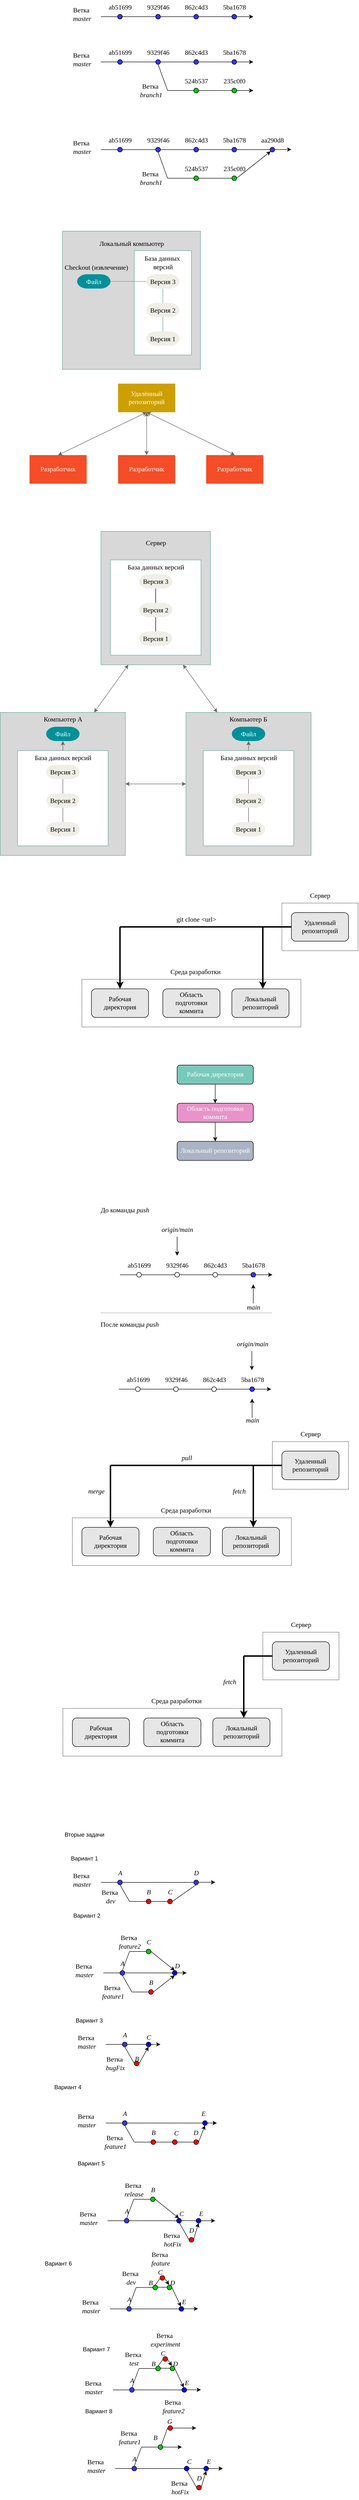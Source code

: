 <mxfile version="26.2.2">
  <diagram name="Страница — 1" id="jVbT9zwdfhiiSsaEJA4f">
    <mxGraphModel dx="1689" dy="525" grid="1" gridSize="10" guides="1" tooltips="1" connect="1" arrows="1" fold="1" page="1" pageScale="1" pageWidth="827" pageHeight="1169" math="0" shadow="0">
      <root>
        <mxCell id="0" />
        <mxCell id="1" parent="0" />
        <mxCell id="nTyhbJWq0hMdO0xyhmLF-33" value="" style="rounded=0;whiteSpace=wrap;html=1;direction=south;fillColor=light-dark(#d8d8d8, #ededed);strokeColor=#67AB9F;" parent="1" vertex="1">
          <mxGeometry x="120" y="1280" width="230" height="280" as="geometry" />
        </mxCell>
        <mxCell id="HyKCNVC7SSUXo4rivvz0-1" value="" style="endArrow=none;html=1;rounded=0;entryX=0;entryY=0.5;entryDx=0;entryDy=0;fontSize=14;" parent="1" target="HyKCNVC7SSUXo4rivvz0-4" edge="1">
          <mxGeometry width="50" height="50" relative="1" as="geometry">
            <mxPoint x="120" y="200" as="sourcePoint" />
            <mxPoint x="150" y="200" as="targetPoint" />
          </mxGeometry>
        </mxCell>
        <mxCell id="HyKCNVC7SSUXo4rivvz0-3" value="&lt;font face=&quot;Times New Roman&quot;&gt;Ветка&amp;nbsp;&lt;br&gt;&lt;i&gt;master&lt;/i&gt;&lt;/font&gt;" style="text;html=1;align=center;verticalAlign=middle;resizable=0;points=[];autosize=1;strokeColor=none;fillColor=none;fontSize=14;" parent="1" vertex="1">
          <mxGeometry x="50" y="170" width="60" height="50" as="geometry" />
        </mxCell>
        <mxCell id="HyKCNVC7SSUXo4rivvz0-4" value="" style="ellipse;whiteSpace=wrap;html=1;aspect=fixed;fillColor=#3333FF;fontSize=14;" parent="1" vertex="1">
          <mxGeometry x="155" y="195" width="10" height="10" as="geometry" />
        </mxCell>
        <mxCell id="HyKCNVC7SSUXo4rivvz0-6" value="" style="endArrow=none;html=1;rounded=0;entryX=0;entryY=0.5;entryDx=0;entryDy=0;fontSize=14;" parent="1" target="HyKCNVC7SSUXo4rivvz0-7" edge="1">
          <mxGeometry width="50" height="50" relative="1" as="geometry">
            <mxPoint x="165" y="200" as="sourcePoint" />
            <mxPoint x="230" y="200" as="targetPoint" />
          </mxGeometry>
        </mxCell>
        <mxCell id="HyKCNVC7SSUXo4rivvz0-7" value="" style="ellipse;whiteSpace=wrap;html=1;aspect=fixed;fillColor=#3333FF;fontSize=14;" parent="1" vertex="1">
          <mxGeometry x="235" y="195" width="10" height="10" as="geometry" />
        </mxCell>
        <mxCell id="HyKCNVC7SSUXo4rivvz0-17" value="&lt;font face=&quot;Times New Roman&quot;&gt;ab51699&lt;/font&gt;" style="text;html=1;align=center;verticalAlign=middle;resizable=0;points=[];autosize=1;strokeColor=none;fillColor=none;rotation=0;fontSize=14;" parent="1" vertex="1">
          <mxGeometry x="125" y="165" width="70" height="30" as="geometry" />
        </mxCell>
        <mxCell id="HyKCNVC7SSUXo4rivvz0-18" value="" style="endArrow=none;html=1;rounded=0;entryX=0;entryY=0.5;entryDx=0;entryDy=0;fontSize=14;" parent="1" target="HyKCNVC7SSUXo4rivvz0-19" edge="1">
          <mxGeometry width="50" height="50" relative="1" as="geometry">
            <mxPoint x="245" y="200" as="sourcePoint" />
            <mxPoint x="310" y="200" as="targetPoint" />
          </mxGeometry>
        </mxCell>
        <mxCell id="HyKCNVC7SSUXo4rivvz0-19" value="" style="ellipse;whiteSpace=wrap;html=1;aspect=fixed;fillColor=#3333FF;fontSize=14;" parent="1" vertex="1">
          <mxGeometry x="315" y="195" width="10" height="10" as="geometry" />
        </mxCell>
        <mxCell id="HyKCNVC7SSUXo4rivvz0-20" value="" style="endArrow=none;html=1;rounded=0;entryX=0;entryY=0.5;entryDx=0;entryDy=0;fontSize=14;" parent="1" target="HyKCNVC7SSUXo4rivvz0-21" edge="1">
          <mxGeometry width="50" height="50" relative="1" as="geometry">
            <mxPoint x="325" y="200" as="sourcePoint" />
            <mxPoint x="390" y="200" as="targetPoint" />
          </mxGeometry>
        </mxCell>
        <mxCell id="HyKCNVC7SSUXo4rivvz0-21" value="" style="ellipse;whiteSpace=wrap;html=1;aspect=fixed;fillColor=#3333FF;fontSize=14;" parent="1" vertex="1">
          <mxGeometry x="395" y="195" width="10" height="10" as="geometry" />
        </mxCell>
        <mxCell id="HyKCNVC7SSUXo4rivvz0-23" value="&lt;font face=&quot;Times New Roman&quot;&gt;9329f46&lt;/font&gt;" style="text;html=1;align=center;verticalAlign=middle;resizable=0;points=[];autosize=1;strokeColor=none;fillColor=none;fontSize=14;" parent="1" vertex="1">
          <mxGeometry x="205" y="165" width="70" height="30" as="geometry" />
        </mxCell>
        <mxCell id="HyKCNVC7SSUXo4rivvz0-24" value="&lt;font face=&quot;Times New Roman&quot;&gt;&lt;span&gt;862c4d3&lt;/span&gt;&lt;/font&gt;" style="text;html=1;align=center;verticalAlign=middle;resizable=0;points=[];autosize=1;strokeColor=none;fillColor=none;fontSize=14;" parent="1" vertex="1">
          <mxGeometry x="285" y="165" width="70" height="30" as="geometry" />
        </mxCell>
        <mxCell id="HyKCNVC7SSUXo4rivvz0-25" value="&lt;font face=&quot;Times New Roman&quot;&gt;&lt;span&gt;5ba1678&lt;/span&gt;&lt;/font&gt;" style="text;html=1;align=center;verticalAlign=middle;resizable=0;points=[];autosize=1;strokeColor=none;fillColor=none;fontSize=14;" parent="1" vertex="1">
          <mxGeometry x="365" y="165" width="70" height="30" as="geometry" />
        </mxCell>
        <mxCell id="HyKCNVC7SSUXo4rivvz0-27" value="" style="endArrow=classic;html=1;rounded=0;exitX=1;exitY=0.5;exitDx=0;exitDy=0;fontSize=14;" parent="1" source="HyKCNVC7SSUXo4rivvz0-21" edge="1">
          <mxGeometry width="50" height="50" relative="1" as="geometry">
            <mxPoint x="380" y="280" as="sourcePoint" />
            <mxPoint x="440" y="200" as="targetPoint" />
          </mxGeometry>
        </mxCell>
        <mxCell id="HyKCNVC7SSUXo4rivvz0-28" value="" style="endArrow=none;html=1;rounded=0;entryX=0;entryY=0.5;entryDx=0;entryDy=0;fontSize=14;" parent="1" target="HyKCNVC7SSUXo4rivvz0-30" edge="1">
          <mxGeometry width="50" height="50" relative="1" as="geometry">
            <mxPoint x="120" y="295" as="sourcePoint" />
            <mxPoint x="150" y="295" as="targetPoint" />
          </mxGeometry>
        </mxCell>
        <mxCell id="HyKCNVC7SSUXo4rivvz0-29" value="&lt;font face=&quot;Times New Roman&quot;&gt;Ветка&amp;nbsp;&lt;br&gt;&lt;i&gt;master&lt;/i&gt;&lt;/font&gt;" style="text;html=1;align=center;verticalAlign=middle;resizable=0;points=[];autosize=1;strokeColor=none;fillColor=none;fontSize=14;" parent="1" vertex="1">
          <mxGeometry x="50" y="265" width="60" height="50" as="geometry" />
        </mxCell>
        <mxCell id="HyKCNVC7SSUXo4rivvz0-30" value="" style="ellipse;whiteSpace=wrap;html=1;aspect=fixed;fillColor=#3333FF;fontSize=14;" parent="1" vertex="1">
          <mxGeometry x="155" y="290" width="10" height="10" as="geometry" />
        </mxCell>
        <mxCell id="HyKCNVC7SSUXo4rivvz0-31" value="" style="endArrow=none;html=1;rounded=0;entryX=0;entryY=0.5;entryDx=0;entryDy=0;fontSize=14;" parent="1" target="HyKCNVC7SSUXo4rivvz0-32" edge="1">
          <mxGeometry width="50" height="50" relative="1" as="geometry">
            <mxPoint x="165" y="295" as="sourcePoint" />
            <mxPoint x="230" y="295" as="targetPoint" />
          </mxGeometry>
        </mxCell>
        <mxCell id="HyKCNVC7SSUXo4rivvz0-32" value="" style="ellipse;whiteSpace=wrap;html=1;aspect=fixed;fillColor=#3333FF;fontSize=14;" parent="1" vertex="1">
          <mxGeometry x="235" y="290" width="10" height="10" as="geometry" />
        </mxCell>
        <mxCell id="HyKCNVC7SSUXo4rivvz0-33" value="&lt;font face=&quot;Times New Roman&quot;&gt;ab51699&lt;/font&gt;" style="text;html=1;align=center;verticalAlign=middle;resizable=0;points=[];autosize=1;strokeColor=none;fillColor=none;rotation=0;fontSize=14;" parent="1" vertex="1">
          <mxGeometry x="125" y="260" width="70" height="30" as="geometry" />
        </mxCell>
        <mxCell id="HyKCNVC7SSUXo4rivvz0-34" value="" style="endArrow=none;html=1;rounded=0;entryX=0;entryY=0.5;entryDx=0;entryDy=0;fontSize=14;" parent="1" target="HyKCNVC7SSUXo4rivvz0-35" edge="1">
          <mxGeometry width="50" height="50" relative="1" as="geometry">
            <mxPoint x="245" y="295" as="sourcePoint" />
            <mxPoint x="310" y="295" as="targetPoint" />
          </mxGeometry>
        </mxCell>
        <mxCell id="HyKCNVC7SSUXo4rivvz0-35" value="" style="ellipse;whiteSpace=wrap;html=1;aspect=fixed;fillColor=#3333FF;fontSize=14;" parent="1" vertex="1">
          <mxGeometry x="315" y="290" width="10" height="10" as="geometry" />
        </mxCell>
        <mxCell id="HyKCNVC7SSUXo4rivvz0-36" value="" style="endArrow=none;html=1;rounded=0;entryX=0;entryY=0.5;entryDx=0;entryDy=0;fontSize=14;" parent="1" target="HyKCNVC7SSUXo4rivvz0-37" edge="1">
          <mxGeometry width="50" height="50" relative="1" as="geometry">
            <mxPoint x="325" y="295" as="sourcePoint" />
            <mxPoint x="390" y="295" as="targetPoint" />
          </mxGeometry>
        </mxCell>
        <mxCell id="HyKCNVC7SSUXo4rivvz0-37" value="" style="ellipse;whiteSpace=wrap;html=1;aspect=fixed;fillColor=#3333FF;fontSize=14;" parent="1" vertex="1">
          <mxGeometry x="395" y="290" width="10" height="10" as="geometry" />
        </mxCell>
        <mxCell id="HyKCNVC7SSUXo4rivvz0-38" value="&lt;font face=&quot;Times New Roman&quot;&gt;9329f46&lt;/font&gt;" style="text;html=1;align=center;verticalAlign=middle;resizable=0;points=[];autosize=1;strokeColor=none;fillColor=none;fontSize=14;" parent="1" vertex="1">
          <mxGeometry x="205" y="260" width="70" height="30" as="geometry" />
        </mxCell>
        <mxCell id="HyKCNVC7SSUXo4rivvz0-39" value="&lt;font face=&quot;Times New Roman&quot;&gt;&lt;span&gt;862c4d3&lt;/span&gt;&lt;/font&gt;" style="text;html=1;align=center;verticalAlign=middle;resizable=0;points=[];autosize=1;strokeColor=none;fillColor=none;fontSize=14;" parent="1" vertex="1">
          <mxGeometry x="285" y="260" width="70" height="30" as="geometry" />
        </mxCell>
        <mxCell id="HyKCNVC7SSUXo4rivvz0-40" value="&lt;font face=&quot;Times New Roman&quot;&gt;&lt;span&gt;5ba1678&lt;/span&gt;&lt;/font&gt;" style="text;html=1;align=center;verticalAlign=middle;resizable=0;points=[];autosize=1;strokeColor=none;fillColor=none;fontSize=14;" parent="1" vertex="1">
          <mxGeometry x="365" y="260" width="70" height="30" as="geometry" />
        </mxCell>
        <mxCell id="HyKCNVC7SSUXo4rivvz0-41" value="" style="endArrow=classic;html=1;rounded=0;exitX=1;exitY=0.5;exitDx=0;exitDy=0;fontSize=14;" parent="1" source="HyKCNVC7SSUXo4rivvz0-37" edge="1">
          <mxGeometry width="50" height="50" relative="1" as="geometry">
            <mxPoint x="380" y="375" as="sourcePoint" />
            <mxPoint x="440" y="295" as="targetPoint" />
          </mxGeometry>
        </mxCell>
        <mxCell id="HyKCNVC7SSUXo4rivvz0-42" value="" style="endArrow=none;html=1;rounded=0;entryX=0.5;entryY=1;entryDx=0;entryDy=0;fontSize=14;" parent="1" target="HyKCNVC7SSUXo4rivvz0-32" edge="1">
          <mxGeometry width="50" height="50" relative="1" as="geometry">
            <mxPoint x="260" y="355" as="sourcePoint" />
            <mxPoint x="240" y="305" as="targetPoint" />
          </mxGeometry>
        </mxCell>
        <mxCell id="HyKCNVC7SSUXo4rivvz0-43" value="" style="ellipse;whiteSpace=wrap;html=1;aspect=fixed;fillColor=#00CC00;fontSize=14;" parent="1" vertex="1">
          <mxGeometry x="315" y="350" width="10" height="10" as="geometry" />
        </mxCell>
        <mxCell id="HyKCNVC7SSUXo4rivvz0-44" value="" style="endArrow=none;html=1;rounded=0;entryX=0;entryY=0.5;entryDx=0;entryDy=0;fontSize=14;" parent="1" target="HyKCNVC7SSUXo4rivvz0-43" edge="1">
          <mxGeometry width="50" height="50" relative="1" as="geometry">
            <mxPoint x="260" y="355" as="sourcePoint" />
            <mxPoint x="310" y="310" as="targetPoint" />
          </mxGeometry>
        </mxCell>
        <mxCell id="HyKCNVC7SSUXo4rivvz0-45" value="" style="ellipse;whiteSpace=wrap;html=1;aspect=fixed;fillColor=#00CC00;fontSize=14;" parent="1" vertex="1">
          <mxGeometry x="395" y="350" width="10" height="10" as="geometry" />
        </mxCell>
        <mxCell id="HyKCNVC7SSUXo4rivvz0-46" value="" style="endArrow=none;html=1;rounded=0;entryX=0;entryY=0.5;entryDx=0;entryDy=0;exitX=1;exitY=0.5;exitDx=0;exitDy=0;fontSize=14;" parent="1" source="HyKCNVC7SSUXo4rivvz0-43" target="HyKCNVC7SSUXo4rivvz0-45" edge="1">
          <mxGeometry width="50" height="50" relative="1" as="geometry">
            <mxPoint x="340" y="405" as="sourcePoint" />
            <mxPoint x="390" y="355" as="targetPoint" />
          </mxGeometry>
        </mxCell>
        <mxCell id="HyKCNVC7SSUXo4rivvz0-47" value="" style="endArrow=classic;html=1;rounded=0;exitX=1;exitY=0.5;exitDx=0;exitDy=0;fontSize=14;" parent="1" source="HyKCNVC7SSUXo4rivvz0-45" edge="1">
          <mxGeometry width="50" height="50" relative="1" as="geometry">
            <mxPoint x="390" y="405" as="sourcePoint" />
            <mxPoint x="440" y="355" as="targetPoint" />
          </mxGeometry>
        </mxCell>
        <mxCell id="HyKCNVC7SSUXo4rivvz0-48" value="&lt;font face=&quot;Times New Roman&quot;&gt;524b537&lt;/font&gt;" style="text;html=1;align=center;verticalAlign=middle;resizable=0;points=[];autosize=1;strokeColor=none;fillColor=none;fontSize=14;" parent="1" vertex="1">
          <mxGeometry x="285" y="320" width="70" height="30" as="geometry" />
        </mxCell>
        <mxCell id="HyKCNVC7SSUXo4rivvz0-49" value="&lt;font face=&quot;Times New Roman&quot;&gt;&lt;span&gt;235c0f0&lt;/span&gt;&lt;/font&gt;" style="text;html=1;align=center;verticalAlign=middle;resizable=0;points=[];autosize=1;strokeColor=none;fillColor=none;fontSize=14;" parent="1" vertex="1">
          <mxGeometry x="365" y="320" width="70" height="30" as="geometry" />
        </mxCell>
        <mxCell id="HyKCNVC7SSUXo4rivvz0-50" value="&lt;font face=&quot;Times New Roman&quot;&gt;Ветка&amp;nbsp;&lt;br&gt;&lt;i&gt;branch1&lt;/i&gt;&lt;/font&gt;" style="text;html=1;align=center;verticalAlign=middle;resizable=0;points=[];autosize=1;strokeColor=none;fillColor=none;fontSize=14;" parent="1" vertex="1">
          <mxGeometry x="190" y="330" width="70" height="50" as="geometry" />
        </mxCell>
        <mxCell id="HyKCNVC7SSUXo4rivvz0-51" value="" style="endArrow=none;html=1;rounded=0;entryX=0;entryY=0.5;entryDx=0;entryDy=0;fontSize=14;" parent="1" target="HyKCNVC7SSUXo4rivvz0-53" edge="1">
          <mxGeometry width="50" height="50" relative="1" as="geometry">
            <mxPoint x="120" y="479" as="sourcePoint" />
            <mxPoint x="150" y="479" as="targetPoint" />
          </mxGeometry>
        </mxCell>
        <mxCell id="HyKCNVC7SSUXo4rivvz0-52" value="&lt;font face=&quot;Times New Roman&quot;&gt;Ветка&amp;nbsp;&lt;br&gt;&lt;i&gt;master&lt;/i&gt;&lt;/font&gt;" style="text;html=1;align=center;verticalAlign=middle;resizable=0;points=[];autosize=1;strokeColor=none;fillColor=none;fontSize=14;" parent="1" vertex="1">
          <mxGeometry x="50" y="449" width="60" height="50" as="geometry" />
        </mxCell>
        <mxCell id="HyKCNVC7SSUXo4rivvz0-53" value="" style="ellipse;whiteSpace=wrap;html=1;aspect=fixed;fillColor=#3333FF;fontSize=14;" parent="1" vertex="1">
          <mxGeometry x="155" y="474" width="10" height="10" as="geometry" />
        </mxCell>
        <mxCell id="HyKCNVC7SSUXo4rivvz0-54" value="" style="endArrow=none;html=1;rounded=0;entryX=0;entryY=0.5;entryDx=0;entryDy=0;fontSize=14;" parent="1" target="HyKCNVC7SSUXo4rivvz0-55" edge="1">
          <mxGeometry width="50" height="50" relative="1" as="geometry">
            <mxPoint x="165" y="479" as="sourcePoint" />
            <mxPoint x="230" y="479" as="targetPoint" />
          </mxGeometry>
        </mxCell>
        <mxCell id="HyKCNVC7SSUXo4rivvz0-55" value="" style="ellipse;whiteSpace=wrap;html=1;aspect=fixed;fillColor=#3333FF;fontSize=14;" parent="1" vertex="1">
          <mxGeometry x="235" y="474" width="10" height="10" as="geometry" />
        </mxCell>
        <mxCell id="HyKCNVC7SSUXo4rivvz0-56" value="&lt;font face=&quot;Times New Roman&quot;&gt;ab51699&lt;/font&gt;" style="text;html=1;align=center;verticalAlign=middle;resizable=0;points=[];autosize=1;strokeColor=none;fillColor=none;rotation=0;fontSize=14;" parent="1" vertex="1">
          <mxGeometry x="125" y="444" width="70" height="30" as="geometry" />
        </mxCell>
        <mxCell id="HyKCNVC7SSUXo4rivvz0-57" value="" style="endArrow=none;html=1;rounded=0;entryX=0;entryY=0.5;entryDx=0;entryDy=0;fontSize=14;" parent="1" target="HyKCNVC7SSUXo4rivvz0-58" edge="1">
          <mxGeometry width="50" height="50" relative="1" as="geometry">
            <mxPoint x="245" y="479" as="sourcePoint" />
            <mxPoint x="310" y="479" as="targetPoint" />
          </mxGeometry>
        </mxCell>
        <mxCell id="HyKCNVC7SSUXo4rivvz0-58" value="" style="ellipse;whiteSpace=wrap;html=1;aspect=fixed;fillColor=#3333FF;fontSize=14;" parent="1" vertex="1">
          <mxGeometry x="315" y="474" width="10" height="10" as="geometry" />
        </mxCell>
        <mxCell id="HyKCNVC7SSUXo4rivvz0-59" value="" style="endArrow=none;html=1;rounded=0;entryX=0;entryY=0.5;entryDx=0;entryDy=0;fontSize=14;" parent="1" target="HyKCNVC7SSUXo4rivvz0-60" edge="1">
          <mxGeometry width="50" height="50" relative="1" as="geometry">
            <mxPoint x="325" y="479" as="sourcePoint" />
            <mxPoint x="390" y="479" as="targetPoint" />
          </mxGeometry>
        </mxCell>
        <mxCell id="HyKCNVC7SSUXo4rivvz0-60" value="" style="ellipse;whiteSpace=wrap;html=1;aspect=fixed;fillColor=#3333FF;fontSize=14;" parent="1" vertex="1">
          <mxGeometry x="395" y="474" width="10" height="10" as="geometry" />
        </mxCell>
        <mxCell id="HyKCNVC7SSUXo4rivvz0-61" value="&lt;font face=&quot;Times New Roman&quot;&gt;9329f46&lt;/font&gt;" style="text;html=1;align=center;verticalAlign=middle;resizable=0;points=[];autosize=1;strokeColor=none;fillColor=none;fontSize=14;" parent="1" vertex="1">
          <mxGeometry x="205" y="444" width="70" height="30" as="geometry" />
        </mxCell>
        <mxCell id="HyKCNVC7SSUXo4rivvz0-62" value="&lt;font face=&quot;Times New Roman&quot;&gt;&lt;span&gt;862c4d3&lt;/span&gt;&lt;/font&gt;" style="text;html=1;align=center;verticalAlign=middle;resizable=0;points=[];autosize=1;strokeColor=none;fillColor=none;fontSize=14;" parent="1" vertex="1">
          <mxGeometry x="285" y="444" width="70" height="30" as="geometry" />
        </mxCell>
        <mxCell id="HyKCNVC7SSUXo4rivvz0-63" value="&lt;font face=&quot;Times New Roman&quot;&gt;&lt;span&gt;5ba1678&lt;/span&gt;&lt;/font&gt;" style="text;html=1;align=center;verticalAlign=middle;resizable=0;points=[];autosize=1;strokeColor=none;fillColor=none;fontSize=14;" parent="1" vertex="1">
          <mxGeometry x="365" y="444" width="70" height="30" as="geometry" />
        </mxCell>
        <mxCell id="HyKCNVC7SSUXo4rivvz0-64" value="" style="endArrow=classic;html=1;rounded=0;exitX=1;exitY=0.5;exitDx=0;exitDy=0;fontSize=14;" parent="1" edge="1">
          <mxGeometry width="50" height="50" relative="1" as="geometry">
            <mxPoint x="485" y="478.71" as="sourcePoint" />
            <mxPoint x="520" y="478.71" as="targetPoint" />
          </mxGeometry>
        </mxCell>
        <mxCell id="HyKCNVC7SSUXo4rivvz0-65" value="" style="endArrow=none;html=1;rounded=0;entryX=0.5;entryY=1;entryDx=0;entryDy=0;fontSize=14;" parent="1" target="HyKCNVC7SSUXo4rivvz0-55" edge="1">
          <mxGeometry width="50" height="50" relative="1" as="geometry">
            <mxPoint x="260" y="539" as="sourcePoint" />
            <mxPoint x="240" y="489" as="targetPoint" />
          </mxGeometry>
        </mxCell>
        <mxCell id="HyKCNVC7SSUXo4rivvz0-66" value="" style="ellipse;whiteSpace=wrap;html=1;aspect=fixed;fillColor=#00CC00;fontSize=14;" parent="1" vertex="1">
          <mxGeometry x="315" y="534" width="10" height="10" as="geometry" />
        </mxCell>
        <mxCell id="HyKCNVC7SSUXo4rivvz0-67" value="" style="endArrow=none;html=1;rounded=0;entryX=0;entryY=0.5;entryDx=0;entryDy=0;fontSize=14;" parent="1" target="HyKCNVC7SSUXo4rivvz0-66" edge="1">
          <mxGeometry width="50" height="50" relative="1" as="geometry">
            <mxPoint x="260" y="539" as="sourcePoint" />
            <mxPoint x="310" y="494" as="targetPoint" />
          </mxGeometry>
        </mxCell>
        <mxCell id="HyKCNVC7SSUXo4rivvz0-68" value="" style="ellipse;whiteSpace=wrap;html=1;aspect=fixed;fillColor=#00CC00;fontSize=14;" parent="1" vertex="1">
          <mxGeometry x="395" y="534" width="10" height="10" as="geometry" />
        </mxCell>
        <mxCell id="HyKCNVC7SSUXo4rivvz0-69" value="" style="endArrow=none;html=1;rounded=0;entryX=0;entryY=0.5;entryDx=0;entryDy=0;exitX=1;exitY=0.5;exitDx=0;exitDy=0;fontSize=14;" parent="1" source="HyKCNVC7SSUXo4rivvz0-66" target="HyKCNVC7SSUXo4rivvz0-68" edge="1">
          <mxGeometry width="50" height="50" relative="1" as="geometry">
            <mxPoint x="340" y="589" as="sourcePoint" />
            <mxPoint x="390" y="539" as="targetPoint" />
          </mxGeometry>
        </mxCell>
        <mxCell id="HyKCNVC7SSUXo4rivvz0-70" value="" style="endArrow=classic;html=1;rounded=0;exitX=1;exitY=0.5;exitDx=0;exitDy=0;entryX=0;entryY=1;entryDx=0;entryDy=0;fontSize=14;" parent="1" source="HyKCNVC7SSUXo4rivvz0-68" target="HyKCNVC7SSUXo4rivvz0-75" edge="1">
          <mxGeometry width="50" height="50" relative="1" as="geometry">
            <mxPoint x="390" y="589" as="sourcePoint" />
            <mxPoint x="440" y="539" as="targetPoint" />
          </mxGeometry>
        </mxCell>
        <mxCell id="HyKCNVC7SSUXo4rivvz0-71" value="&lt;font face=&quot;Times New Roman&quot;&gt;524b537&lt;/font&gt;" style="text;html=1;align=center;verticalAlign=middle;resizable=0;points=[];autosize=1;strokeColor=none;fillColor=none;fontSize=14;" parent="1" vertex="1">
          <mxGeometry x="285" y="504" width="70" height="30" as="geometry" />
        </mxCell>
        <mxCell id="HyKCNVC7SSUXo4rivvz0-72" value="&lt;font face=&quot;Times New Roman&quot;&gt;&lt;span&gt;235c0f0&lt;/span&gt;&lt;/font&gt;" style="text;html=1;align=center;verticalAlign=middle;resizable=0;points=[];autosize=1;strokeColor=none;fillColor=none;fontSize=14;" parent="1" vertex="1">
          <mxGeometry x="365" y="504" width="70" height="30" as="geometry" />
        </mxCell>
        <mxCell id="HyKCNVC7SSUXo4rivvz0-73" value="&lt;font face=&quot;Times New Roman&quot;&gt;Ветка&amp;nbsp;&lt;br&gt;&lt;i&gt;branch1&lt;/i&gt;&lt;/font&gt;" style="text;html=1;align=center;verticalAlign=middle;resizable=0;points=[];autosize=1;strokeColor=none;fillColor=none;fontSize=14;" parent="1" vertex="1">
          <mxGeometry x="190" y="514" width="70" height="50" as="geometry" />
        </mxCell>
        <mxCell id="HyKCNVC7SSUXo4rivvz0-74" value="" style="endArrow=none;html=1;rounded=0;entryX=0;entryY=0.5;entryDx=0;entryDy=0;fontSize=14;" parent="1" target="HyKCNVC7SSUXo4rivvz0-75" edge="1">
          <mxGeometry width="50" height="50" relative="1" as="geometry">
            <mxPoint x="405" y="479" as="sourcePoint" />
            <mxPoint x="470" y="479" as="targetPoint" />
          </mxGeometry>
        </mxCell>
        <mxCell id="HyKCNVC7SSUXo4rivvz0-75" value="" style="ellipse;whiteSpace=wrap;html=1;aspect=fixed;fillColor=#3333FF;fontSize=14;" parent="1" vertex="1">
          <mxGeometry x="475" y="474" width="10" height="10" as="geometry" />
        </mxCell>
        <mxCell id="HyKCNVC7SSUXo4rivvz0-76" value="&lt;font face=&quot;Times New Roman&quot;&gt;&lt;span&gt;aa290d8&lt;/span&gt;&lt;/font&gt;" style="text;html=1;align=center;verticalAlign=middle;resizable=0;points=[];autosize=1;strokeColor=none;fillColor=none;fontSize=14;" parent="1" vertex="1">
          <mxGeometry x="445" y="444" width="70" height="30" as="geometry" />
        </mxCell>
        <mxCell id="nTyhbJWq0hMdO0xyhmLF-28" value="" style="group" parent="1" vertex="1" connectable="0">
          <mxGeometry x="-30" y="970" width="491" height="210" as="geometry" />
        </mxCell>
        <mxCell id="nTyhbJWq0hMdO0xyhmLF-19" value="&lt;font style=&quot;color: rgb(255, 255, 255);&quot;&gt;Удалённый репозиторий&lt;/font&gt;" style="rounded=0;whiteSpace=wrap;html=1;fontFamily=Times New Roman;fontSize=14;gradientColor=none;strokeColor=none;fillColor=light-dark(#cd9f00, #ededed);" parent="nTyhbJWq0hMdO0xyhmLF-28" vertex="1">
          <mxGeometry x="186" width="120" height="60" as="geometry" />
        </mxCell>
        <mxCell id="nTyhbJWq0hMdO0xyhmLF-20" value="&lt;font style=&quot;color: rgb(255, 255, 255);&quot;&gt;Разработчик&lt;/font&gt;" style="rounded=0;whiteSpace=wrap;html=1;fontFamily=Times New Roman;fontSize=14;strokeColor=none;fillColor=light-dark(#f44d27, #ededed);" parent="nTyhbJWq0hMdO0xyhmLF-28" vertex="1">
          <mxGeometry x="186" y="150" width="120" height="60" as="geometry" />
        </mxCell>
        <mxCell id="nTyhbJWq0hMdO0xyhmLF-21" value="&lt;font style=&quot;color: rgb(255, 255, 255);&quot;&gt;Разработчик&lt;/font&gt;" style="rounded=0;whiteSpace=wrap;html=1;fontFamily=Times New Roman;fontSize=14;strokeColor=none;fillColor=light-dark(#f44d27, #ededed);" parent="nTyhbJWq0hMdO0xyhmLF-28" vertex="1">
          <mxGeometry x="371" y="150" width="120" height="60" as="geometry" />
        </mxCell>
        <mxCell id="nTyhbJWq0hMdO0xyhmLF-22" value="&lt;font style=&quot;color: rgb(255, 255, 255);&quot;&gt;Разработчик&lt;/font&gt;" style="rounded=0;whiteSpace=wrap;html=1;fontFamily=Times New Roman;fontSize=14;strokeColor=none;fillColor=light-dark(#f44d27, #ededed);" parent="nTyhbJWq0hMdO0xyhmLF-28" vertex="1">
          <mxGeometry y="150" width="120" height="60" as="geometry" />
        </mxCell>
        <mxCell id="nTyhbJWq0hMdO0xyhmLF-25" value="" style="endArrow=classic;startArrow=classic;html=1;rounded=0;exitX=0.5;exitY=0;exitDx=0;exitDy=0;entryX=0.5;entryY=1;entryDx=0;entryDy=0;fillColor=#f5f5f5;strokeColor=#666666;" parent="nTyhbJWq0hMdO0xyhmLF-28" source="nTyhbJWq0hMdO0xyhmLF-22" target="nTyhbJWq0hMdO0xyhmLF-19" edge="1">
          <mxGeometry width="50" height="50" relative="1" as="geometry">
            <mxPoint x="201" y="140" as="sourcePoint" />
            <mxPoint x="241" y="110" as="targetPoint" />
          </mxGeometry>
        </mxCell>
        <mxCell id="nTyhbJWq0hMdO0xyhmLF-26" value="" style="endArrow=classic;startArrow=classic;html=1;rounded=0;entryX=0.5;entryY=1;entryDx=0;entryDy=0;exitX=0.5;exitY=0;exitDx=0;exitDy=0;fillColor=#f5f5f5;strokeColor=#666666;" parent="nTyhbJWq0hMdO0xyhmLF-28" source="nTyhbJWq0hMdO0xyhmLF-20" target="nTyhbJWq0hMdO0xyhmLF-19" edge="1">
          <mxGeometry width="50" height="50" relative="1" as="geometry">
            <mxPoint x="201" y="160" as="sourcePoint" />
            <mxPoint x="251" y="110" as="targetPoint" />
          </mxGeometry>
        </mxCell>
        <mxCell id="nTyhbJWq0hMdO0xyhmLF-27" value="" style="endArrow=classic;startArrow=classic;html=1;rounded=0;entryX=0.5;entryY=1;entryDx=0;entryDy=0;exitX=0.5;exitY=0;exitDx=0;exitDy=0;fontColor=light-dark(#8F8981,#EDEDED);fillColor=#f5f5f5;strokeColor=#666666;" parent="nTyhbJWq0hMdO0xyhmLF-28" source="nTyhbJWq0hMdO0xyhmLF-21" target="nTyhbJWq0hMdO0xyhmLF-19" edge="1">
          <mxGeometry width="50" height="50" relative="1" as="geometry">
            <mxPoint x="211" y="190" as="sourcePoint" />
            <mxPoint x="261" y="140" as="targetPoint" />
          </mxGeometry>
        </mxCell>
        <mxCell id="nTyhbJWq0hMdO0xyhmLF-31" value="" style="rounded=0;whiteSpace=wrap;html=1;direction=south;strokeColor=#67AB9F;" parent="1" vertex="1">
          <mxGeometry x="140" y="1340" width="190" height="200" as="geometry" />
        </mxCell>
        <mxCell id="nTyhbJWq0hMdO0xyhmLF-37" value="" style="rounded=0;whiteSpace=wrap;html=1;direction=south;fillColor=light-dark(#d8d8d8, #ededed);strokeColor=#67AB9F;" parent="1" vertex="1">
          <mxGeometry x="-91.43" y="1660" width="262.86" height="300" as="geometry" />
        </mxCell>
        <mxCell id="nTyhbJWq0hMdO0xyhmLF-39" value="" style="rounded=0;whiteSpace=wrap;html=1;direction=south;fillColor=light-dark(#d8d8d8, #ededed);strokeColor=#67AB9F;" parent="1" vertex="1">
          <mxGeometry x="298.57" y="1660" width="262.86" height="300" as="geometry" />
        </mxCell>
        <mxCell id="nTyhbJWq0hMdO0xyhmLF-41" value="&lt;font style=&quot;font-size: 14px;&quot; face=&quot;Times New Roman&quot;&gt;Сервер&lt;/font&gt;" style="text;html=1;align=center;verticalAlign=middle;resizable=0;points=[];autosize=1;strokeColor=none;fillColor=none;" parent="1" vertex="1">
          <mxGeometry x="200" y="1290" width="70" height="30" as="geometry" />
        </mxCell>
        <mxCell id="nTyhbJWq0hMdO0xyhmLF-42" value="" style="endArrow=classic;startArrow=classic;html=1;rounded=0;entryX=0.5;entryY=1;entryDx=0;entryDy=0;exitX=0.5;exitY=0;exitDx=0;exitDy=0;fillColor=#f5f5f5;strokeColor=#666666;" parent="1" source="nTyhbJWq0hMdO0xyhmLF-37" target="nTyhbJWq0hMdO0xyhmLF-39" edge="1">
          <mxGeometry width="50" height="50" relative="1" as="geometry">
            <mxPoint x="240" y="1790" as="sourcePoint" />
            <mxPoint x="240" y="1700" as="targetPoint" />
          </mxGeometry>
        </mxCell>
        <mxCell id="nTyhbJWq0hMdO0xyhmLF-43" value="" style="endArrow=classic;startArrow=classic;html=1;rounded=0;entryX=1;entryY=0.75;entryDx=0;entryDy=0;exitX=0;exitY=0.25;exitDx=0;exitDy=0;fillColor=#f5f5f5;strokeColor=#666666;" parent="1" source="nTyhbJWq0hMdO0xyhmLF-37" target="nTyhbJWq0hMdO0xyhmLF-33" edge="1">
          <mxGeometry width="50" height="50" relative="1" as="geometry">
            <mxPoint x="200" y="1720" as="sourcePoint" />
            <mxPoint x="200" y="1630" as="targetPoint" />
          </mxGeometry>
        </mxCell>
        <mxCell id="nTyhbJWq0hMdO0xyhmLF-44" value="" style="endArrow=classic;startArrow=classic;html=1;rounded=0;entryX=1;entryY=0.25;entryDx=0;entryDy=0;exitX=0;exitY=0.75;exitDx=0;exitDy=0;fillColor=#f5f5f5;strokeColor=#666666;" parent="1" source="nTyhbJWq0hMdO0xyhmLF-39" target="nTyhbJWq0hMdO0xyhmLF-33" edge="1">
          <mxGeometry width="50" height="50" relative="1" as="geometry">
            <mxPoint x="220" y="1770" as="sourcePoint" />
            <mxPoint x="300" y="1650" as="targetPoint" />
          </mxGeometry>
        </mxCell>
        <mxCell id="nTyhbJWq0hMdO0xyhmLF-45" value="&lt;font face=&quot;Times New Roman&quot;&gt;Версия 3&lt;/font&gt;" style="strokeWidth=2;html=1;shape=mxgraph.flowchart.terminator;whiteSpace=wrap;fillColor=light-dark(#efefe7, #ededed);strokeColor=none;fontSize=14;" parent="1" vertex="1">
          <mxGeometry x="200" y="1370" width="70" height="30" as="geometry" />
        </mxCell>
        <mxCell id="nTyhbJWq0hMdO0xyhmLF-46" value="&lt;font face=&quot;Times New Roman&quot;&gt;Версия 1&lt;/font&gt;" style="strokeWidth=2;html=1;shape=mxgraph.flowchart.terminator;whiteSpace=wrap;strokeColor=none;fillColor=light-dark(#efefe7, #ededed);fontSize=14;" parent="1" vertex="1">
          <mxGeometry x="200" y="1490" width="70" height="30" as="geometry" />
        </mxCell>
        <mxCell id="nTyhbJWq0hMdO0xyhmLF-47" value="" style="endArrow=none;html=1;rounded=0;entryX=0.5;entryY=0;entryDx=0;entryDy=0;entryPerimeter=0;exitX=0.5;exitY=1;exitDx=0;exitDy=0;exitPerimeter=0;fontSize=14;" parent="1" source="nTyhbJWq0hMdO0xyhmLF-45" target="nTyhbJWq0hMdO0xyhmLF-46" edge="1">
          <mxGeometry width="50" height="50" relative="1" as="geometry">
            <mxPoint x="230" y="1420" as="sourcePoint" />
            <mxPoint x="234.71" y="1460" as="targetPoint" />
          </mxGeometry>
        </mxCell>
        <mxCell id="nTyhbJWq0hMdO0xyhmLF-48" value="&lt;font face=&quot;Times New Roman&quot;&gt;Версия 2&lt;/font&gt;" style="strokeWidth=2;html=1;shape=mxgraph.flowchart.terminator;whiteSpace=wrap;strokeColor=none;gradientColor=none;fillColor=light-dark(#efefe7, #ededed);fontSize=14;" parent="1" vertex="1">
          <mxGeometry x="200" y="1430" width="70" height="30" as="geometry" />
        </mxCell>
        <mxCell id="nTyhbJWq0hMdO0xyhmLF-61" value="&lt;font face=&quot;Times New Roman&quot;&gt;База данных&amp;nbsp;&lt;/font&gt;&lt;span style=&quot;font-family: &amp;quot;Times New Roman&amp;quot;; background-color: transparent; color: light-dark(rgb(0, 0, 0), rgb(255, 255, 255));&quot;&gt;версий&lt;/span&gt;" style="text;html=1;align=center;verticalAlign=middle;resizable=0;points=[];autosize=1;strokeColor=none;fillColor=none;fontSize=14;" parent="1" vertex="1">
          <mxGeometry x="165" y="1340" width="140" height="30" as="geometry" />
        </mxCell>
        <mxCell id="nTyhbJWq0hMdO0xyhmLF-68" value="" style="rounded=0;whiteSpace=wrap;html=1;direction=south;strokeColor=#67AB9F;" parent="1" vertex="1">
          <mxGeometry x="-55" y="1740" width="190" height="200" as="geometry" />
        </mxCell>
        <mxCell id="nTyhbJWq0hMdO0xyhmLF-69" value="&lt;font face=&quot;Times New Roman&quot;&gt;Версия 3&lt;/font&gt;" style="strokeWidth=2;html=1;shape=mxgraph.flowchart.terminator;whiteSpace=wrap;fillColor=light-dark(#efefe7, #ededed);strokeColor=none;fontSize=14;" parent="1" vertex="1">
          <mxGeometry x="5" y="1770" width="70" height="30" as="geometry" />
        </mxCell>
        <mxCell id="nTyhbJWq0hMdO0xyhmLF-70" value="&lt;font face=&quot;Times New Roman&quot;&gt;Версия 1&lt;/font&gt;" style="strokeWidth=2;html=1;shape=mxgraph.flowchart.terminator;whiteSpace=wrap;strokeColor=none;fillColor=light-dark(#efefe7, #ededed);fontSize=14;" parent="1" vertex="1">
          <mxGeometry x="5" y="1890" width="70" height="30" as="geometry" />
        </mxCell>
        <mxCell id="nTyhbJWq0hMdO0xyhmLF-71" value="" style="endArrow=none;html=1;rounded=0;entryX=0.5;entryY=0;entryDx=0;entryDy=0;entryPerimeter=0;exitX=0.5;exitY=1;exitDx=0;exitDy=0;exitPerimeter=0;fontSize=14;fillColor=#f5f5f5;strokeColor=#666666;" parent="1" source="nTyhbJWq0hMdO0xyhmLF-69" target="nTyhbJWq0hMdO0xyhmLF-70" edge="1">
          <mxGeometry width="50" height="50" relative="1" as="geometry">
            <mxPoint x="35" y="1820" as="sourcePoint" />
            <mxPoint x="39.71" y="1860" as="targetPoint" />
          </mxGeometry>
        </mxCell>
        <mxCell id="nTyhbJWq0hMdO0xyhmLF-72" value="&lt;font face=&quot;Times New Roman&quot;&gt;Версия 2&lt;/font&gt;" style="strokeWidth=2;html=1;shape=mxgraph.flowchart.terminator;whiteSpace=wrap;strokeColor=none;gradientColor=none;fillColor=light-dark(#efefe7, #ededed);fontSize=14;" parent="1" vertex="1">
          <mxGeometry x="5" y="1830" width="70" height="30" as="geometry" />
        </mxCell>
        <mxCell id="nTyhbJWq0hMdO0xyhmLF-73" value="&lt;font face=&quot;Times New Roman&quot;&gt;База данных&amp;nbsp;&lt;/font&gt;&lt;span style=&quot;font-family: &amp;quot;Times New Roman&amp;quot;; background-color: transparent; color: light-dark(rgb(0, 0, 0), rgb(255, 255, 255));&quot;&gt;версий&lt;/span&gt;" style="text;html=1;align=center;verticalAlign=middle;resizable=0;points=[];autosize=1;strokeColor=none;fillColor=none;fontSize=14;" parent="1" vertex="1">
          <mxGeometry x="-30" y="1740" width="140" height="30" as="geometry" />
        </mxCell>
        <mxCell id="nTyhbJWq0hMdO0xyhmLF-74" value="" style="rounded=0;whiteSpace=wrap;html=1;direction=south;strokeColor=#67AB9F;" parent="1" vertex="1">
          <mxGeometry x="335" y="1740" width="190" height="200" as="geometry" />
        </mxCell>
        <mxCell id="nTyhbJWq0hMdO0xyhmLF-75" value="&lt;font face=&quot;Times New Roman&quot;&gt;Версия 3&lt;/font&gt;" style="strokeWidth=2;html=1;shape=mxgraph.flowchart.terminator;whiteSpace=wrap;fillColor=light-dark(#efefe7, #ededed);strokeColor=none;fontSize=14;" parent="1" vertex="1">
          <mxGeometry x="395" y="1770" width="70" height="30" as="geometry" />
        </mxCell>
        <mxCell id="nTyhbJWq0hMdO0xyhmLF-76" value="&lt;font face=&quot;Times New Roman&quot;&gt;Версия 1&lt;/font&gt;" style="strokeWidth=2;html=1;shape=mxgraph.flowchart.terminator;whiteSpace=wrap;strokeColor=none;fillColor=light-dark(#efefe7, #ededed);fontSize=14;" parent="1" vertex="1">
          <mxGeometry x="395" y="1890" width="70" height="30" as="geometry" />
        </mxCell>
        <mxCell id="nTyhbJWq0hMdO0xyhmLF-77" value="" style="endArrow=none;html=1;rounded=0;entryX=0.5;entryY=0;entryDx=0;entryDy=0;entryPerimeter=0;exitX=0.5;exitY=1;exitDx=0;exitDy=0;exitPerimeter=0;fontSize=14;fillColor=#f5f5f5;strokeColor=#666666;" parent="1" source="nTyhbJWq0hMdO0xyhmLF-75" target="nTyhbJWq0hMdO0xyhmLF-76" edge="1">
          <mxGeometry width="50" height="50" relative="1" as="geometry">
            <mxPoint x="425" y="1820" as="sourcePoint" />
            <mxPoint x="429.71" y="1860" as="targetPoint" />
          </mxGeometry>
        </mxCell>
        <mxCell id="nTyhbJWq0hMdO0xyhmLF-78" value="&lt;font face=&quot;Times New Roman&quot;&gt;Версия 2&lt;/font&gt;" style="strokeWidth=2;html=1;shape=mxgraph.flowchart.terminator;whiteSpace=wrap;strokeColor=none;gradientColor=none;fillColor=light-dark(#efefe7, #ededed);fontSize=14;" parent="1" vertex="1">
          <mxGeometry x="395" y="1830" width="70" height="30" as="geometry" />
        </mxCell>
        <mxCell id="nTyhbJWq0hMdO0xyhmLF-79" value="&lt;font face=&quot;Times New Roman&quot;&gt;База данных&amp;nbsp;&lt;/font&gt;&lt;span style=&quot;font-family: &amp;quot;Times New Roman&amp;quot;; background-color: transparent; color: light-dark(rgb(0, 0, 0), rgb(255, 255, 255));&quot;&gt;версий&lt;/span&gt;" style="text;html=1;align=center;verticalAlign=middle;resizable=0;points=[];autosize=1;strokeColor=none;fillColor=none;fontSize=14;" parent="1" vertex="1">
          <mxGeometry x="360" y="1740" width="140" height="30" as="geometry" />
        </mxCell>
        <mxCell id="nTyhbJWq0hMdO0xyhmLF-80" value="&lt;font style=&quot;color: rgb(255, 255, 255);&quot; face=&quot;Times New Roman&quot;&gt;Файл&lt;/font&gt;" style="strokeWidth=2;html=1;shape=mxgraph.flowchart.terminator;whiteSpace=wrap;strokeColor=none;fillColor=light-dark(#00909a, #ededed);fontSize=14;" parent="1" vertex="1">
          <mxGeometry x="395" y="1690" width="70" height="30" as="geometry" />
        </mxCell>
        <mxCell id="nTyhbJWq0hMdO0xyhmLF-81" value="&lt;font style=&quot;color: rgb(255, 255, 255);&quot; face=&quot;Times New Roman&quot;&gt;Файл&lt;/font&gt;" style="strokeWidth=2;html=1;shape=mxgraph.flowchart.terminator;whiteSpace=wrap;strokeColor=none;fillColor=light-dark(#00909a, #ededed);fontSize=14;" parent="1" vertex="1">
          <mxGeometry x="5" y="1690" width="70" height="30" as="geometry" />
        </mxCell>
        <mxCell id="nTyhbJWq0hMdO0xyhmLF-82" value="&lt;font style=&quot;font-size: 14px;&quot; face=&quot;Times New Roman&quot;&gt;Компьютер А&lt;/font&gt;" style="text;html=1;align=center;verticalAlign=middle;resizable=0;points=[];autosize=1;strokeColor=none;fillColor=none;" parent="1" vertex="1">
          <mxGeometry x="-10" y="1660" width="100" height="30" as="geometry" />
        </mxCell>
        <mxCell id="nTyhbJWq0hMdO0xyhmLF-83" value="&lt;span style=&quot;font-family: &amp;quot;Times New Roman&amp;quot;; font-size: 14px; text-align: center; text-wrap-mode: nowrap;&quot;&gt;Компьютер Б&lt;/span&gt;" style="text;whiteSpace=wrap;html=1;" parent="1" vertex="1">
          <mxGeometry x="387.5" y="1660" width="85" height="40" as="geometry" />
        </mxCell>
        <mxCell id="nTyhbJWq0hMdO0xyhmLF-85" value="" style="endArrow=classic;html=1;rounded=0;exitX=0;exitY=0.5;exitDx=0;exitDy=0;entryX=0.5;entryY=1;entryDx=0;entryDy=0;entryPerimeter=0;fillColor=#f5f5f5;strokeColor=#666666;" parent="1" source="nTyhbJWq0hMdO0xyhmLF-68" target="nTyhbJWq0hMdO0xyhmLF-81" edge="1">
          <mxGeometry width="50" height="50" relative="1" as="geometry">
            <mxPoint x="220" y="1710" as="sourcePoint" />
            <mxPoint x="250" y="1680" as="targetPoint" />
          </mxGeometry>
        </mxCell>
        <mxCell id="nTyhbJWq0hMdO0xyhmLF-86" value="" style="endArrow=classic;html=1;rounded=0;exitX=0;exitY=0.5;exitDx=0;exitDy=0;entryX=0.5;entryY=1;entryDx=0;entryDy=0;entryPerimeter=0;strokeColor=#666666;fillColor=#f5f5f5;" parent="1" source="nTyhbJWq0hMdO0xyhmLF-74" target="nTyhbJWq0hMdO0xyhmLF-80" edge="1">
          <mxGeometry width="50" height="50" relative="1" as="geometry">
            <mxPoint x="200" y="1770" as="sourcePoint" />
            <mxPoint x="200" y="1750" as="targetPoint" />
          </mxGeometry>
        </mxCell>
        <mxCell id="nTyhbJWq0hMdO0xyhmLF-3" value="" style="whiteSpace=wrap;html=1;aspect=fixed;fillColor=light-dark(#d8d8d8, #ededed);fontSize=14;container=0;strokeColor=#67AB9F;" parent="1" vertex="1">
          <mxGeometry x="39" y="650" width="290" height="290" as="geometry" />
        </mxCell>
        <mxCell id="nTyhbJWq0hMdO0xyhmLF-4" value="" style="rounded=0;whiteSpace=wrap;html=1;fontSize=14;container=0;strokeColor=#67AB9F;" parent="1" vertex="1">
          <mxGeometry x="190" y="691" width="120" height="219" as="geometry" />
        </mxCell>
        <mxCell id="nTyhbJWq0hMdO0xyhmLF-5" value="&lt;font style=&quot;color: rgb(255, 255, 255);&quot; face=&quot;Times New Roman&quot;&gt;Файл&lt;/font&gt;" style="strokeWidth=2;html=1;shape=mxgraph.flowchart.terminator;whiteSpace=wrap;strokeColor=none;fillColor=light-dark(#00909a, #ededed);fontSize=14;container=0;" parent="1" vertex="1">
          <mxGeometry x="70" y="740.5" width="70" height="30" as="geometry" />
        </mxCell>
        <mxCell id="nTyhbJWq0hMdO0xyhmLF-7" value="&lt;font face=&quot;Times New Roman&quot;&gt;Версия 3&lt;/font&gt;" style="strokeWidth=2;html=1;shape=mxgraph.flowchart.terminator;whiteSpace=wrap;fillColor=light-dark(#efefe7, #ededed);strokeColor=none;fontSize=14;container=0;" parent="1" vertex="1">
          <mxGeometry x="215" y="740.5" width="70" height="30" as="geometry" />
        </mxCell>
        <mxCell id="nTyhbJWq0hMdO0xyhmLF-9" value="&lt;font face=&quot;Times New Roman&quot;&gt;Версия 1&lt;/font&gt;" style="strokeWidth=2;html=1;shape=mxgraph.flowchart.terminator;whiteSpace=wrap;strokeColor=none;fillColor=light-dark(#efefe7, #ededed);fontSize=14;container=0;" parent="1" vertex="1">
          <mxGeometry x="215" y="860.5" width="70" height="30" as="geometry" />
        </mxCell>
        <mxCell id="nTyhbJWq0hMdO0xyhmLF-11" value="" style="endArrow=none;html=1;rounded=0;entryX=0.5;entryY=0;entryDx=0;entryDy=0;entryPerimeter=0;exitX=0.5;exitY=1;exitDx=0;exitDy=0;exitPerimeter=0;fontSize=14;strokeColor=#67AB9F;" parent="1" source="nTyhbJWq0hMdO0xyhmLF-7" target="nTyhbJWq0hMdO0xyhmLF-9" edge="1">
          <mxGeometry width="50" height="50" relative="1" as="geometry">
            <mxPoint x="245" y="790.5" as="sourcePoint" />
            <mxPoint x="249.71" y="830.5" as="targetPoint" />
          </mxGeometry>
        </mxCell>
        <mxCell id="nTyhbJWq0hMdO0xyhmLF-8" value="&lt;font face=&quot;Times New Roman&quot;&gt;Версия 2&lt;/font&gt;" style="strokeWidth=2;html=1;shape=mxgraph.flowchart.terminator;whiteSpace=wrap;strokeColor=none;gradientColor=none;fillColor=light-dark(#efefe7, #ededed);fontSize=14;container=0;" parent="1" vertex="1">
          <mxGeometry x="215" y="800.5" width="70" height="30" as="geometry" />
        </mxCell>
        <mxCell id="nTyhbJWq0hMdO0xyhmLF-12" value="" style="endArrow=none;html=1;rounded=0;entryX=1;entryY=0.5;entryDx=0;entryDy=0;entryPerimeter=0;exitX=0;exitY=0.5;exitDx=0;exitDy=0;exitPerimeter=0;fontSize=14;strokeColor=#67AB9F;" parent="1" source="nTyhbJWq0hMdO0xyhmLF-7" target="nTyhbJWq0hMdO0xyhmLF-5" edge="1">
          <mxGeometry width="50" height="50" relative="1" as="geometry">
            <mxPoint x="65" y="840.5" as="sourcePoint" />
            <mxPoint x="115" y="790.5" as="targetPoint" />
          </mxGeometry>
        </mxCell>
        <mxCell id="nTyhbJWq0hMdO0xyhmLF-13" value="&lt;font face=&quot;Times New Roman&quot;&gt;Локальный компьютер&lt;/font&gt;" style="text;html=1;align=center;verticalAlign=middle;resizable=0;points=[];autosize=1;strokeColor=none;fillColor=none;fontSize=14;container=0;" parent="1" vertex="1">
          <mxGeometry x="104" y="661" width="160" height="30" as="geometry" />
        </mxCell>
        <mxCell id="nTyhbJWq0hMdO0xyhmLF-14" value="&lt;font face=&quot;Times New Roman&quot;&gt;Checkout (извлечение)&lt;/font&gt;" style="text;html=1;align=center;verticalAlign=middle;resizable=0;points=[];autosize=1;strokeColor=none;fillColor=none;fontSize=14;container=0;" parent="1" vertex="1">
          <mxGeometry x="30" y="710.5" width="160" height="30" as="geometry" />
        </mxCell>
        <mxCell id="nTyhbJWq0hMdO0xyhmLF-15" value="&lt;font face=&quot;Times New Roman&quot;&gt;База данных&amp;nbsp;&lt;/font&gt;&lt;div&gt;&lt;font face=&quot;Times New Roman&quot;&gt;версий&lt;/font&gt;&lt;/div&gt;" style="text;html=1;align=center;verticalAlign=middle;resizable=0;points=[];autosize=1;strokeColor=none;fillColor=none;fontSize=14;container=0;" parent="1" vertex="1">
          <mxGeometry x="200" y="690.5" width="100" height="50" as="geometry" />
        </mxCell>
        <mxCell id="8uqHU2CR8ipwFwI7mvLr-1" value="" style="rounded=0;whiteSpace=wrap;html=1;dashed=1;dashPattern=1 1;" parent="1" vertex="1">
          <mxGeometry x="80" y="2220" width="460" height="100" as="geometry" />
        </mxCell>
        <mxCell id="8uqHU2CR8ipwFwI7mvLr-2" value="&lt;font style=&quot;font-size: 14px;&quot; face=&quot;Times New Roman&quot;&gt;Рабочая директория&lt;/font&gt;" style="rounded=1;whiteSpace=wrap;html=1;fillColor=#E6E6E6;" parent="1" vertex="1">
          <mxGeometry x="100" y="2240" width="120" height="60" as="geometry" />
        </mxCell>
        <mxCell id="8uqHU2CR8ipwFwI7mvLr-3" value="&lt;font style=&quot;font-size: 14px;&quot; face=&quot;Times New Roman&quot;&gt;Область подготовки коммита&lt;/font&gt;" style="rounded=1;whiteSpace=wrap;html=1;fillColor=#E6E6E6;" parent="1" vertex="1">
          <mxGeometry x="250" y="2240" width="120" height="60" as="geometry" />
        </mxCell>
        <mxCell id="8uqHU2CR8ipwFwI7mvLr-4" value="&lt;font style=&quot;font-size: 14px;&quot; face=&quot;Times New Roman&quot;&gt;Локальный репозиторий&lt;/font&gt;" style="rounded=1;whiteSpace=wrap;html=1;fillColor=#E6E6E6;" parent="1" vertex="1">
          <mxGeometry x="395" y="2240" width="120" height="60" as="geometry" />
        </mxCell>
        <mxCell id="8uqHU2CR8ipwFwI7mvLr-5" value="" style="rounded=0;whiteSpace=wrap;html=1;dashed=1;dashPattern=1 1;" parent="1" vertex="1">
          <mxGeometry x="500" y="2060" width="160" height="100" as="geometry" />
        </mxCell>
        <mxCell id="8uqHU2CR8ipwFwI7mvLr-6" value="&lt;font style=&quot;font-size: 14px;&quot; face=&quot;Times New Roman&quot;&gt;Удаленный репозиторий&lt;/font&gt;" style="rounded=1;whiteSpace=wrap;html=1;fillColor=#E6E6E6;" parent="1" vertex="1">
          <mxGeometry x="520" y="2080" width="120" height="60" as="geometry" />
        </mxCell>
        <mxCell id="8uqHU2CR8ipwFwI7mvLr-7" value="" style="endArrow=none;html=1;rounded=0;entryX=0;entryY=0.5;entryDx=0;entryDy=0;strokeWidth=3;" parent="1" target="8uqHU2CR8ipwFwI7mvLr-6" edge="1">
          <mxGeometry width="50" height="50" relative="1" as="geometry">
            <mxPoint x="160" y="2110" as="sourcePoint" />
            <mxPoint x="415" y="2100" as="targetPoint" />
          </mxGeometry>
        </mxCell>
        <mxCell id="8uqHU2CR8ipwFwI7mvLr-8" value="" style="endArrow=classic;html=1;rounded=0;strokeWidth=3;" parent="1" edge="1">
          <mxGeometry width="50" height="50" relative="1" as="geometry">
            <mxPoint x="160" y="2110" as="sourcePoint" />
            <mxPoint x="160" y="2240" as="targetPoint" />
          </mxGeometry>
        </mxCell>
        <mxCell id="8uqHU2CR8ipwFwI7mvLr-9" value="" style="endArrow=classic;html=1;rounded=0;strokeWidth=3;" parent="1" edge="1">
          <mxGeometry width="50" height="50" relative="1" as="geometry">
            <mxPoint x="460" y="2110" as="sourcePoint" />
            <mxPoint x="460" y="2240" as="targetPoint" />
          </mxGeometry>
        </mxCell>
        <mxCell id="8uqHU2CR8ipwFwI7mvLr-10" value="&lt;font style=&quot;font-size: 14px;&quot; face=&quot;Times New Roman&quot;&gt;Среда разработки&amp;nbsp;&lt;/font&gt;" style="text;html=1;align=center;verticalAlign=middle;resizable=0;points=[];autosize=1;strokeColor=none;fillColor=none;" parent="1" vertex="1">
          <mxGeometry x="255" y="2190" width="130" height="30" as="geometry" />
        </mxCell>
        <mxCell id="8uqHU2CR8ipwFwI7mvLr-11" value="&lt;font face=&quot;Times New Roman&quot;&gt;&lt;span style=&quot;font-size: 14px;&quot;&gt;Сервер&lt;/span&gt;&lt;/font&gt;" style="text;html=1;align=center;verticalAlign=middle;resizable=0;points=[];autosize=1;strokeColor=none;fillColor=none;" parent="1" vertex="1">
          <mxGeometry x="545" y="2030" width="70" height="30" as="geometry" />
        </mxCell>
        <mxCell id="8uqHU2CR8ipwFwI7mvLr-12" value="&lt;font style=&quot;font-size: 14px;&quot; face=&quot;Times New Roman&quot;&gt;git clone &amp;lt;url&amp;gt;&lt;/font&gt;" style="text;html=1;align=center;verticalAlign=middle;resizable=0;points=[];autosize=1;strokeColor=none;fillColor=none;" parent="1" vertex="1">
          <mxGeometry x="265" y="2080" width="110" height="30" as="geometry" />
        </mxCell>
        <mxCell id="8uqHU2CR8ipwFwI7mvLr-14" value="&lt;font color=&quot;#ffffff&quot; style=&quot;font-size: 14px;&quot; face=&quot;Times New Roman&quot;&gt;Рабочая директория&lt;/font&gt;" style="rounded=1;whiteSpace=wrap;html=1;fillColor=#79C9BB;" parent="1" vertex="1">
          <mxGeometry x="280" y="2400" width="160" height="40" as="geometry" />
        </mxCell>
        <mxCell id="8uqHU2CR8ipwFwI7mvLr-15" value="" style="endArrow=classic;html=1;rounded=0;" parent="1" edge="1">
          <mxGeometry width="50" height="50" relative="1" as="geometry">
            <mxPoint x="360" y="2440" as="sourcePoint" />
            <mxPoint x="360" y="2480" as="targetPoint" />
          </mxGeometry>
        </mxCell>
        <mxCell id="8uqHU2CR8ipwFwI7mvLr-16" value="&lt;font color=&quot;#ffffff&quot; style=&quot;font-size: 14px;&quot; face=&quot;Times New Roman&quot;&gt;Область подготовки коммита&lt;/font&gt;" style="rounded=1;whiteSpace=wrap;html=1;fillColor=#E893C9;" parent="1" vertex="1">
          <mxGeometry x="280" y="2480" width="160" height="40" as="geometry" />
        </mxCell>
        <mxCell id="8uqHU2CR8ipwFwI7mvLr-17" value="" style="endArrow=classic;html=1;rounded=0;" parent="1" edge="1">
          <mxGeometry width="50" height="50" relative="1" as="geometry">
            <mxPoint x="360" y="2520" as="sourcePoint" />
            <mxPoint x="360" y="2560" as="targetPoint" />
          </mxGeometry>
        </mxCell>
        <mxCell id="8uqHU2CR8ipwFwI7mvLr-18" value="&lt;font color=&quot;#ffffff&quot; style=&quot;font-size: 14px;&quot; face=&quot;Times New Roman&quot;&gt;Локальный репозиторий&lt;/font&gt;" style="rounded=1;whiteSpace=wrap;html=1;fillColor=#AAB4C4;" parent="1" vertex="1">
          <mxGeometry x="280" y="2560" width="160" height="40" as="geometry" />
        </mxCell>
        <mxCell id="8uqHU2CR8ipwFwI7mvLr-72" value="" style="group" parent="1" vertex="1" connectable="0">
          <mxGeometry x="60" y="3160" width="580" height="290" as="geometry" />
        </mxCell>
        <mxCell id="8uqHU2CR8ipwFwI7mvLr-58" value="" style="rounded=0;whiteSpace=wrap;html=1;dashed=1;dashPattern=1 1;" parent="8uqHU2CR8ipwFwI7mvLr-72" vertex="1">
          <mxGeometry y="190" width="460" height="100" as="geometry" />
        </mxCell>
        <mxCell id="8uqHU2CR8ipwFwI7mvLr-59" value="&lt;font style=&quot;font-size: 14px;&quot; face=&quot;Times New Roman&quot;&gt;Рабочая директория&lt;/font&gt;" style="rounded=1;whiteSpace=wrap;html=1;fillColor=#E6E6E6;" parent="8uqHU2CR8ipwFwI7mvLr-72" vertex="1">
          <mxGeometry x="20" y="210" width="120" height="60" as="geometry" />
        </mxCell>
        <mxCell id="8uqHU2CR8ipwFwI7mvLr-60" value="&lt;font style=&quot;font-size: 14px;&quot; face=&quot;Times New Roman&quot;&gt;Область подготовки коммита&lt;/font&gt;" style="rounded=1;whiteSpace=wrap;html=1;fillColor=#E6E6E6;" parent="8uqHU2CR8ipwFwI7mvLr-72" vertex="1">
          <mxGeometry x="170" y="210" width="120" height="60" as="geometry" />
        </mxCell>
        <mxCell id="8uqHU2CR8ipwFwI7mvLr-61" value="&lt;font style=&quot;font-size: 14px;&quot; face=&quot;Times New Roman&quot;&gt;Локальный репозиторий&lt;/font&gt;" style="rounded=1;whiteSpace=wrap;html=1;fillColor=#E6E6E6;" parent="8uqHU2CR8ipwFwI7mvLr-72" vertex="1">
          <mxGeometry x="315" y="210" width="120" height="60" as="geometry" />
        </mxCell>
        <mxCell id="8uqHU2CR8ipwFwI7mvLr-62" value="" style="rounded=0;whiteSpace=wrap;html=1;dashed=1;dashPattern=1 1;" parent="8uqHU2CR8ipwFwI7mvLr-72" vertex="1">
          <mxGeometry x="420" y="30" width="160" height="100" as="geometry" />
        </mxCell>
        <mxCell id="8uqHU2CR8ipwFwI7mvLr-63" value="&lt;font style=&quot;font-size: 14px;&quot; face=&quot;Times New Roman&quot;&gt;Удаленный репозиторий&lt;/font&gt;" style="rounded=1;whiteSpace=wrap;html=1;fillColor=#E6E6E6;" parent="8uqHU2CR8ipwFwI7mvLr-72" vertex="1">
          <mxGeometry x="440" y="50" width="120" height="60" as="geometry" />
        </mxCell>
        <mxCell id="8uqHU2CR8ipwFwI7mvLr-64" value="" style="endArrow=none;html=1;rounded=0;entryX=0;entryY=0.5;entryDx=0;entryDy=0;strokeWidth=3;" parent="8uqHU2CR8ipwFwI7mvLr-72" target="8uqHU2CR8ipwFwI7mvLr-63" edge="1">
          <mxGeometry width="50" height="50" relative="1" as="geometry">
            <mxPoint x="80" y="80" as="sourcePoint" />
            <mxPoint x="335" y="70" as="targetPoint" />
          </mxGeometry>
        </mxCell>
        <mxCell id="8uqHU2CR8ipwFwI7mvLr-65" value="" style="endArrow=classic;html=1;rounded=0;strokeWidth=3;" parent="8uqHU2CR8ipwFwI7mvLr-72" edge="1">
          <mxGeometry width="50" height="50" relative="1" as="geometry">
            <mxPoint x="80" y="80" as="sourcePoint" />
            <mxPoint x="80" y="210" as="targetPoint" />
          </mxGeometry>
        </mxCell>
        <mxCell id="8uqHU2CR8ipwFwI7mvLr-66" value="" style="endArrow=classic;html=1;rounded=0;strokeWidth=3;" parent="8uqHU2CR8ipwFwI7mvLr-72" edge="1">
          <mxGeometry width="50" height="50" relative="1" as="geometry">
            <mxPoint x="380" y="80" as="sourcePoint" />
            <mxPoint x="380" y="210" as="targetPoint" />
          </mxGeometry>
        </mxCell>
        <mxCell id="8uqHU2CR8ipwFwI7mvLr-67" value="&lt;font style=&quot;font-size: 14px;&quot; face=&quot;Times New Roman&quot;&gt;Среда разработки&amp;nbsp;&lt;/font&gt;" style="text;html=1;align=center;verticalAlign=middle;resizable=0;points=[];autosize=1;strokeColor=none;fillColor=none;" parent="8uqHU2CR8ipwFwI7mvLr-72" vertex="1">
          <mxGeometry x="175" y="160" width="130" height="30" as="geometry" />
        </mxCell>
        <mxCell id="8uqHU2CR8ipwFwI7mvLr-68" value="&lt;font face=&quot;Times New Roman&quot;&gt;&lt;span style=&quot;font-size: 14px;&quot;&gt;Сервер&lt;/span&gt;&lt;/font&gt;" style="text;html=1;align=center;verticalAlign=middle;resizable=0;points=[];autosize=1;strokeColor=none;fillColor=none;" parent="8uqHU2CR8ipwFwI7mvLr-72" vertex="1">
          <mxGeometry x="465" width="70" height="30" as="geometry" />
        </mxCell>
        <mxCell id="8uqHU2CR8ipwFwI7mvLr-69" value="&lt;font style=&quot;font-size: 14px;&quot; face=&quot;Times New Roman&quot;&gt;&lt;i&gt;pull&lt;/i&gt;&lt;/font&gt;" style="text;html=1;align=center;verticalAlign=middle;resizable=0;points=[];autosize=1;strokeColor=none;fillColor=none;" parent="8uqHU2CR8ipwFwI7mvLr-72" vertex="1">
          <mxGeometry x="215" y="50" width="50" height="30" as="geometry" />
        </mxCell>
        <mxCell id="8uqHU2CR8ipwFwI7mvLr-70" value="&lt;font style=&quot;font-size: 14px;&quot; face=&quot;Times New Roman&quot;&gt;&lt;i&gt;merge&lt;/i&gt;&lt;/font&gt;" style="text;html=1;align=center;verticalAlign=middle;resizable=0;points=[];autosize=1;strokeColor=none;fillColor=none;" parent="8uqHU2CR8ipwFwI7mvLr-72" vertex="1">
          <mxGeometry x="20" y="120" width="60" height="30" as="geometry" />
        </mxCell>
        <mxCell id="8uqHU2CR8ipwFwI7mvLr-71" value="&lt;font style=&quot;font-size: 14px;&quot; face=&quot;Times New Roman&quot;&gt;&lt;i&gt;fetch&lt;/i&gt;&lt;/font&gt;" style="text;html=1;align=center;verticalAlign=middle;resizable=0;points=[];autosize=1;strokeColor=none;fillColor=none;" parent="8uqHU2CR8ipwFwI7mvLr-72" vertex="1">
          <mxGeometry x="325" y="120" width="50" height="30" as="geometry" />
        </mxCell>
        <mxCell id="8uqHU2CR8ipwFwI7mvLr-73" value="" style="group" parent="1" vertex="1" connectable="0">
          <mxGeometry x="105" y="2690" width="377.5" height="470" as="geometry" />
        </mxCell>
        <mxCell id="8uqHU2CR8ipwFwI7mvLr-19" value="" style="endArrow=none;html=1;rounded=0;entryX=0;entryY=0.5;entryDx=0;entryDy=0;fontSize=14;" parent="8uqHU2CR8ipwFwI7mvLr-73" target="8uqHU2CR8ipwFwI7mvLr-21" edge="1">
          <mxGeometry width="50" height="50" relative="1" as="geometry">
            <mxPoint x="55" y="150" as="sourcePoint" />
            <mxPoint x="85" y="150" as="targetPoint" />
          </mxGeometry>
        </mxCell>
        <mxCell id="8uqHU2CR8ipwFwI7mvLr-20" value="&lt;font face=&quot;Times New Roman&quot;&gt;&lt;i&gt;origin/main&lt;/i&gt;&lt;/font&gt;" style="text;html=1;align=center;verticalAlign=middle;resizable=0;points=[];autosize=1;strokeColor=none;fillColor=none;fontSize=14;" parent="8uqHU2CR8ipwFwI7mvLr-73" vertex="1">
          <mxGeometry x="130" y="40" width="90" height="30" as="geometry" />
        </mxCell>
        <mxCell id="8uqHU2CR8ipwFwI7mvLr-21" value="" style="ellipse;whiteSpace=wrap;html=1;aspect=fixed;fillColor=#FFFFFF;fontSize=14;" parent="8uqHU2CR8ipwFwI7mvLr-73" vertex="1">
          <mxGeometry x="90" y="145" width="10" height="10" as="geometry" />
        </mxCell>
        <mxCell id="8uqHU2CR8ipwFwI7mvLr-22" value="" style="endArrow=none;html=1;rounded=0;entryX=0;entryY=0.5;entryDx=0;entryDy=0;fontSize=14;" parent="8uqHU2CR8ipwFwI7mvLr-73" target="8uqHU2CR8ipwFwI7mvLr-23" edge="1">
          <mxGeometry width="50" height="50" relative="1" as="geometry">
            <mxPoint x="100" y="150" as="sourcePoint" />
            <mxPoint x="165" y="150" as="targetPoint" />
          </mxGeometry>
        </mxCell>
        <mxCell id="8uqHU2CR8ipwFwI7mvLr-23" value="" style="ellipse;whiteSpace=wrap;html=1;aspect=fixed;fillColor=#FFFFFF;fontSize=14;" parent="8uqHU2CR8ipwFwI7mvLr-73" vertex="1">
          <mxGeometry x="170" y="145" width="10" height="10" as="geometry" />
        </mxCell>
        <mxCell id="8uqHU2CR8ipwFwI7mvLr-24" value="&lt;font face=&quot;Times New Roman&quot;&gt;ab51699&lt;/font&gt;" style="text;html=1;align=center;verticalAlign=middle;resizable=0;points=[];autosize=1;strokeColor=none;fillColor=none;rotation=0;fontSize=14;" parent="8uqHU2CR8ipwFwI7mvLr-73" vertex="1">
          <mxGeometry x="60" y="115" width="70" height="30" as="geometry" />
        </mxCell>
        <mxCell id="8uqHU2CR8ipwFwI7mvLr-25" value="" style="endArrow=none;html=1;rounded=0;entryX=0;entryY=0.5;entryDx=0;entryDy=0;fontSize=14;" parent="8uqHU2CR8ipwFwI7mvLr-73" target="8uqHU2CR8ipwFwI7mvLr-26" edge="1">
          <mxGeometry width="50" height="50" relative="1" as="geometry">
            <mxPoint x="180" y="150" as="sourcePoint" />
            <mxPoint x="245" y="150" as="targetPoint" />
          </mxGeometry>
        </mxCell>
        <mxCell id="8uqHU2CR8ipwFwI7mvLr-26" value="" style="ellipse;whiteSpace=wrap;html=1;aspect=fixed;fillColor=#FFFFFF;fontSize=14;" parent="8uqHU2CR8ipwFwI7mvLr-73" vertex="1">
          <mxGeometry x="250" y="145" width="10" height="10" as="geometry" />
        </mxCell>
        <mxCell id="8uqHU2CR8ipwFwI7mvLr-27" value="" style="endArrow=none;html=1;rounded=0;entryX=0;entryY=0.5;entryDx=0;entryDy=0;fontSize=14;" parent="8uqHU2CR8ipwFwI7mvLr-73" target="8uqHU2CR8ipwFwI7mvLr-28" edge="1">
          <mxGeometry width="50" height="50" relative="1" as="geometry">
            <mxPoint x="260" y="150" as="sourcePoint" />
            <mxPoint x="325" y="150" as="targetPoint" />
          </mxGeometry>
        </mxCell>
        <mxCell id="8uqHU2CR8ipwFwI7mvLr-28" value="" style="ellipse;whiteSpace=wrap;html=1;aspect=fixed;fillColor=#3333FF;fontSize=14;" parent="8uqHU2CR8ipwFwI7mvLr-73" vertex="1">
          <mxGeometry x="330" y="145" width="10" height="10" as="geometry" />
        </mxCell>
        <mxCell id="8uqHU2CR8ipwFwI7mvLr-29" value="&lt;font face=&quot;Times New Roman&quot;&gt;9329f46&lt;/font&gt;" style="text;html=1;align=center;verticalAlign=middle;resizable=0;points=[];autosize=1;strokeColor=none;fillColor=none;fontSize=14;" parent="8uqHU2CR8ipwFwI7mvLr-73" vertex="1">
          <mxGeometry x="140" y="115" width="70" height="30" as="geometry" />
        </mxCell>
        <mxCell id="8uqHU2CR8ipwFwI7mvLr-30" value="&lt;font face=&quot;Times New Roman&quot;&gt;&lt;span&gt;862c4d3&lt;/span&gt;&lt;/font&gt;" style="text;html=1;align=center;verticalAlign=middle;resizable=0;points=[];autosize=1;strokeColor=none;fillColor=none;fontSize=14;" parent="8uqHU2CR8ipwFwI7mvLr-73" vertex="1">
          <mxGeometry x="220" y="115" width="70" height="30" as="geometry" />
        </mxCell>
        <mxCell id="8uqHU2CR8ipwFwI7mvLr-31" value="&lt;font face=&quot;Times New Roman&quot;&gt;&lt;span&gt;5ba1678&lt;/span&gt;&lt;/font&gt;" style="text;html=1;align=center;verticalAlign=middle;resizable=0;points=[];autosize=1;strokeColor=none;fillColor=none;fontSize=14;" parent="8uqHU2CR8ipwFwI7mvLr-73" vertex="1">
          <mxGeometry x="300" y="115" width="70" height="30" as="geometry" />
        </mxCell>
        <mxCell id="8uqHU2CR8ipwFwI7mvLr-32" value="" style="endArrow=classic;html=1;rounded=0;exitX=1;exitY=0.5;exitDx=0;exitDy=0;fontSize=14;" parent="8uqHU2CR8ipwFwI7mvLr-73" source="8uqHU2CR8ipwFwI7mvLr-28" edge="1">
          <mxGeometry width="50" height="50" relative="1" as="geometry">
            <mxPoint x="315" y="230" as="sourcePoint" />
            <mxPoint x="375" y="150" as="targetPoint" />
          </mxGeometry>
        </mxCell>
        <mxCell id="8uqHU2CR8ipwFwI7mvLr-34" value="&lt;font face=&quot;Times New Roman&quot;&gt;&lt;i&gt;main&lt;/i&gt;&lt;/font&gt;" style="text;html=1;align=center;verticalAlign=middle;resizable=0;points=[];autosize=1;strokeColor=none;fillColor=none;fontSize=14;" parent="8uqHU2CR8ipwFwI7mvLr-73" vertex="1">
          <mxGeometry x="310" y="203" width="50" height="30" as="geometry" />
        </mxCell>
        <mxCell id="8uqHU2CR8ipwFwI7mvLr-35" value="" style="endArrow=none;html=1;rounded=0;entryX=0;entryY=0.5;entryDx=0;entryDy=0;fontSize=14;" parent="8uqHU2CR8ipwFwI7mvLr-73" target="8uqHU2CR8ipwFwI7mvLr-37" edge="1">
          <mxGeometry width="50" height="50" relative="1" as="geometry">
            <mxPoint x="52.5" y="390" as="sourcePoint" />
            <mxPoint x="82.5" y="390" as="targetPoint" />
          </mxGeometry>
        </mxCell>
        <mxCell id="8uqHU2CR8ipwFwI7mvLr-36" value="&lt;font face=&quot;Times New Roman&quot;&gt;&lt;i&gt;origin/main&lt;/i&gt;&lt;/font&gt;" style="text;html=1;align=center;verticalAlign=middle;resizable=0;points=[];autosize=1;strokeColor=none;fillColor=none;fontSize=14;" parent="8uqHU2CR8ipwFwI7mvLr-73" vertex="1">
          <mxGeometry x="287.5" y="280" width="90" height="30" as="geometry" />
        </mxCell>
        <mxCell id="8uqHU2CR8ipwFwI7mvLr-37" value="" style="ellipse;whiteSpace=wrap;html=1;aspect=fixed;fillColor=#FFFFFF;fontSize=14;" parent="8uqHU2CR8ipwFwI7mvLr-73" vertex="1">
          <mxGeometry x="87.5" y="385" width="10" height="10" as="geometry" />
        </mxCell>
        <mxCell id="8uqHU2CR8ipwFwI7mvLr-38" value="" style="endArrow=none;html=1;rounded=0;entryX=0;entryY=0.5;entryDx=0;entryDy=0;fontSize=14;" parent="8uqHU2CR8ipwFwI7mvLr-73" target="8uqHU2CR8ipwFwI7mvLr-39" edge="1">
          <mxGeometry width="50" height="50" relative="1" as="geometry">
            <mxPoint x="97.5" y="390" as="sourcePoint" />
            <mxPoint x="162.5" y="390" as="targetPoint" />
          </mxGeometry>
        </mxCell>
        <mxCell id="8uqHU2CR8ipwFwI7mvLr-39" value="" style="ellipse;whiteSpace=wrap;html=1;aspect=fixed;fillColor=#FFFFFF;fontSize=14;" parent="8uqHU2CR8ipwFwI7mvLr-73" vertex="1">
          <mxGeometry x="167.5" y="385" width="10" height="10" as="geometry" />
        </mxCell>
        <mxCell id="8uqHU2CR8ipwFwI7mvLr-40" value="&lt;font face=&quot;Times New Roman&quot;&gt;ab51699&lt;/font&gt;" style="text;html=1;align=center;verticalAlign=middle;resizable=0;points=[];autosize=1;strokeColor=none;fillColor=none;rotation=0;fontSize=14;" parent="8uqHU2CR8ipwFwI7mvLr-73" vertex="1">
          <mxGeometry x="57.5" y="355" width="70" height="30" as="geometry" />
        </mxCell>
        <mxCell id="8uqHU2CR8ipwFwI7mvLr-41" value="" style="endArrow=none;html=1;rounded=0;entryX=0;entryY=0.5;entryDx=0;entryDy=0;fontSize=14;" parent="8uqHU2CR8ipwFwI7mvLr-73" target="8uqHU2CR8ipwFwI7mvLr-42" edge="1">
          <mxGeometry width="50" height="50" relative="1" as="geometry">
            <mxPoint x="177.5" y="390" as="sourcePoint" />
            <mxPoint x="242.5" y="390" as="targetPoint" />
          </mxGeometry>
        </mxCell>
        <mxCell id="8uqHU2CR8ipwFwI7mvLr-42" value="" style="ellipse;whiteSpace=wrap;html=1;aspect=fixed;fillColor=#FFFFFF;fontSize=14;" parent="8uqHU2CR8ipwFwI7mvLr-73" vertex="1">
          <mxGeometry x="247.5" y="385" width="10" height="10" as="geometry" />
        </mxCell>
        <mxCell id="8uqHU2CR8ipwFwI7mvLr-43" value="" style="endArrow=none;html=1;rounded=0;entryX=0;entryY=0.5;entryDx=0;entryDy=0;fontSize=14;" parent="8uqHU2CR8ipwFwI7mvLr-73" target="8uqHU2CR8ipwFwI7mvLr-44" edge="1">
          <mxGeometry width="50" height="50" relative="1" as="geometry">
            <mxPoint x="257.5" y="390" as="sourcePoint" />
            <mxPoint x="322.5" y="390" as="targetPoint" />
          </mxGeometry>
        </mxCell>
        <mxCell id="8uqHU2CR8ipwFwI7mvLr-44" value="" style="ellipse;whiteSpace=wrap;html=1;aspect=fixed;fillColor=#3333FF;fontSize=14;" parent="8uqHU2CR8ipwFwI7mvLr-73" vertex="1">
          <mxGeometry x="327.5" y="385" width="10" height="10" as="geometry" />
        </mxCell>
        <mxCell id="8uqHU2CR8ipwFwI7mvLr-45" value="&lt;font face=&quot;Times New Roman&quot;&gt;9329f46&lt;/font&gt;" style="text;html=1;align=center;verticalAlign=middle;resizable=0;points=[];autosize=1;strokeColor=none;fillColor=none;fontSize=14;" parent="8uqHU2CR8ipwFwI7mvLr-73" vertex="1">
          <mxGeometry x="137.5" y="355" width="70" height="30" as="geometry" />
        </mxCell>
        <mxCell id="8uqHU2CR8ipwFwI7mvLr-46" value="&lt;font face=&quot;Times New Roman&quot;&gt;&lt;span&gt;862c4d3&lt;/span&gt;&lt;/font&gt;" style="text;html=1;align=center;verticalAlign=middle;resizable=0;points=[];autosize=1;strokeColor=none;fillColor=none;fontSize=14;" parent="8uqHU2CR8ipwFwI7mvLr-73" vertex="1">
          <mxGeometry x="217.5" y="355" width="70" height="30" as="geometry" />
        </mxCell>
        <mxCell id="8uqHU2CR8ipwFwI7mvLr-47" value="&lt;font face=&quot;Times New Roman&quot;&gt;&lt;span&gt;5ba1678&lt;/span&gt;&lt;/font&gt;" style="text;html=1;align=center;verticalAlign=middle;resizable=0;points=[];autosize=1;strokeColor=none;fillColor=none;fontSize=14;" parent="8uqHU2CR8ipwFwI7mvLr-73" vertex="1">
          <mxGeometry x="297.5" y="355" width="70" height="30" as="geometry" />
        </mxCell>
        <mxCell id="8uqHU2CR8ipwFwI7mvLr-48" value="" style="endArrow=classic;html=1;rounded=0;exitX=1;exitY=0.5;exitDx=0;exitDy=0;fontSize=14;" parent="8uqHU2CR8ipwFwI7mvLr-73" source="8uqHU2CR8ipwFwI7mvLr-44" edge="1">
          <mxGeometry width="50" height="50" relative="1" as="geometry">
            <mxPoint x="312.5" y="470" as="sourcePoint" />
            <mxPoint x="372.5" y="390" as="targetPoint" />
          </mxGeometry>
        </mxCell>
        <mxCell id="8uqHU2CR8ipwFwI7mvLr-49" value="&lt;font face=&quot;Times New Roman&quot;&gt;&lt;i&gt;main&lt;/i&gt;&lt;/font&gt;" style="text;html=1;align=center;verticalAlign=middle;resizable=0;points=[];autosize=1;strokeColor=none;fillColor=none;fontSize=14;" parent="8uqHU2CR8ipwFwI7mvLr-73" vertex="1">
          <mxGeometry x="307.5" y="440" width="50" height="30" as="geometry" />
        </mxCell>
        <mxCell id="8uqHU2CR8ipwFwI7mvLr-50" value="" style="endArrow=classic;html=1;rounded=0;" parent="8uqHU2CR8ipwFwI7mvLr-73" edge="1">
          <mxGeometry width="50" height="50" relative="1" as="geometry">
            <mxPoint x="175" y="70" as="sourcePoint" />
            <mxPoint x="175" y="110" as="targetPoint" />
          </mxGeometry>
        </mxCell>
        <mxCell id="8uqHU2CR8ipwFwI7mvLr-51" value="" style="endArrow=classic;html=1;rounded=0;" parent="8uqHU2CR8ipwFwI7mvLr-73" edge="1">
          <mxGeometry width="50" height="50" relative="1" as="geometry">
            <mxPoint x="335" y="210" as="sourcePoint" />
            <mxPoint x="335" y="170" as="targetPoint" />
          </mxGeometry>
        </mxCell>
        <mxCell id="8uqHU2CR8ipwFwI7mvLr-52" value="" style="endArrow=classic;html=1;rounded=0;" parent="8uqHU2CR8ipwFwI7mvLr-73" edge="1">
          <mxGeometry width="50" height="50" relative="1" as="geometry">
            <mxPoint x="332.5" y="450" as="sourcePoint" />
            <mxPoint x="332.5" y="410" as="targetPoint" />
          </mxGeometry>
        </mxCell>
        <mxCell id="8uqHU2CR8ipwFwI7mvLr-53" value="" style="endArrow=classic;html=1;rounded=0;" parent="8uqHU2CR8ipwFwI7mvLr-73" edge="1">
          <mxGeometry width="50" height="50" relative="1" as="geometry">
            <mxPoint x="331.93" y="310" as="sourcePoint" />
            <mxPoint x="331.93" y="350" as="targetPoint" />
          </mxGeometry>
        </mxCell>
        <mxCell id="8uqHU2CR8ipwFwI7mvLr-54" value="&lt;font style=&quot;font-size: 14px;&quot; face=&quot;Times New Roman&quot;&gt;До команды &lt;i&gt;push&lt;/i&gt;&lt;/font&gt;" style="text;html=1;align=center;verticalAlign=middle;resizable=0;points=[];autosize=1;strokeColor=none;fillColor=none;" parent="8uqHU2CR8ipwFwI7mvLr-73" vertex="1">
          <mxGeometry width="130" height="30" as="geometry" />
        </mxCell>
        <mxCell id="8uqHU2CR8ipwFwI7mvLr-55" value="&lt;font style=&quot;font-size: 14px;&quot; face=&quot;Times New Roman&quot;&gt;После команды &lt;i&gt;push&lt;/i&gt;&lt;/font&gt;" style="text;html=1;align=center;verticalAlign=middle;resizable=0;points=[];autosize=1;strokeColor=none;fillColor=none;" parent="8uqHU2CR8ipwFwI7mvLr-73" vertex="1">
          <mxGeometry y="240" width="150" height="30" as="geometry" />
        </mxCell>
        <mxCell id="8uqHU2CR8ipwFwI7mvLr-56" value="" style="endArrow=none;html=1;rounded=0;dashed=1;fillColor=#f5f5f5;strokeColor=#666666;dashPattern=1 1;" parent="8uqHU2CR8ipwFwI7mvLr-73" edge="1">
          <mxGeometry width="50" height="50" relative="1" as="geometry">
            <mxPoint x="15" y="230" as="sourcePoint" />
            <mxPoint x="375" y="230" as="targetPoint" />
          </mxGeometry>
        </mxCell>
        <mxCell id="tHfOQ37yBsGaHDHWEqB0-1" value="" style="group" parent="1" vertex="1" connectable="0">
          <mxGeometry x="40" y="3560" width="580" height="290" as="geometry" />
        </mxCell>
        <mxCell id="tHfOQ37yBsGaHDHWEqB0-2" value="" style="rounded=0;whiteSpace=wrap;html=1;dashed=1;dashPattern=1 1;" parent="tHfOQ37yBsGaHDHWEqB0-1" vertex="1">
          <mxGeometry y="190" width="460" height="100" as="geometry" />
        </mxCell>
        <mxCell id="tHfOQ37yBsGaHDHWEqB0-3" value="&lt;font style=&quot;font-size: 14px;&quot; face=&quot;Times New Roman&quot;&gt;Рабочая директория&lt;/font&gt;" style="rounded=1;whiteSpace=wrap;html=1;fillColor=#E6E6E6;" parent="tHfOQ37yBsGaHDHWEqB0-1" vertex="1">
          <mxGeometry x="20" y="210" width="120" height="60" as="geometry" />
        </mxCell>
        <mxCell id="tHfOQ37yBsGaHDHWEqB0-4" value="&lt;font style=&quot;font-size: 14px;&quot; face=&quot;Times New Roman&quot;&gt;Область подготовки коммита&lt;/font&gt;" style="rounded=1;whiteSpace=wrap;html=1;fillColor=#E6E6E6;" parent="tHfOQ37yBsGaHDHWEqB0-1" vertex="1">
          <mxGeometry x="170" y="210" width="120" height="60" as="geometry" />
        </mxCell>
        <mxCell id="tHfOQ37yBsGaHDHWEqB0-5" value="&lt;font style=&quot;font-size: 14px;&quot; face=&quot;Times New Roman&quot;&gt;Локальный репозиторий&lt;/font&gt;" style="rounded=1;whiteSpace=wrap;html=1;fillColor=#E6E6E6;" parent="tHfOQ37yBsGaHDHWEqB0-1" vertex="1">
          <mxGeometry x="315" y="210" width="120" height="60" as="geometry" />
        </mxCell>
        <mxCell id="tHfOQ37yBsGaHDHWEqB0-6" value="" style="rounded=0;whiteSpace=wrap;html=1;dashed=1;dashPattern=1 1;" parent="tHfOQ37yBsGaHDHWEqB0-1" vertex="1">
          <mxGeometry x="420" y="30" width="160" height="100" as="geometry" />
        </mxCell>
        <mxCell id="tHfOQ37yBsGaHDHWEqB0-7" value="&lt;font style=&quot;font-size: 14px;&quot; face=&quot;Times New Roman&quot;&gt;Удаленный репозиторий&lt;/font&gt;" style="rounded=1;whiteSpace=wrap;html=1;fillColor=#E6E6E6;" parent="tHfOQ37yBsGaHDHWEqB0-1" vertex="1">
          <mxGeometry x="440" y="50" width="120" height="60" as="geometry" />
        </mxCell>
        <mxCell id="tHfOQ37yBsGaHDHWEqB0-8" value="" style="endArrow=none;html=1;rounded=0;entryX=0;entryY=0.5;entryDx=0;entryDy=0;strokeWidth=3;" parent="tHfOQ37yBsGaHDHWEqB0-1" target="tHfOQ37yBsGaHDHWEqB0-7" edge="1">
          <mxGeometry width="50" height="50" relative="1" as="geometry">
            <mxPoint x="380" y="80" as="sourcePoint" />
            <mxPoint x="335" y="70" as="targetPoint" />
          </mxGeometry>
        </mxCell>
        <mxCell id="tHfOQ37yBsGaHDHWEqB0-10" value="" style="endArrow=classic;html=1;rounded=0;strokeWidth=3;" parent="tHfOQ37yBsGaHDHWEqB0-1" edge="1">
          <mxGeometry width="50" height="50" relative="1" as="geometry">
            <mxPoint x="380" y="80" as="sourcePoint" />
            <mxPoint x="380" y="210" as="targetPoint" />
          </mxGeometry>
        </mxCell>
        <mxCell id="tHfOQ37yBsGaHDHWEqB0-11" value="&lt;font style=&quot;font-size: 14px;&quot; face=&quot;Times New Roman&quot;&gt;Среда разработки&amp;nbsp;&lt;/font&gt;" style="text;html=1;align=center;verticalAlign=middle;resizable=0;points=[];autosize=1;strokeColor=none;fillColor=none;" parent="tHfOQ37yBsGaHDHWEqB0-1" vertex="1">
          <mxGeometry x="175" y="160" width="130" height="30" as="geometry" />
        </mxCell>
        <mxCell id="tHfOQ37yBsGaHDHWEqB0-12" value="&lt;font face=&quot;Times New Roman&quot;&gt;&lt;span style=&quot;font-size: 14px;&quot;&gt;Сервер&lt;/span&gt;&lt;/font&gt;" style="text;html=1;align=center;verticalAlign=middle;resizable=0;points=[];autosize=1;strokeColor=none;fillColor=none;" parent="tHfOQ37yBsGaHDHWEqB0-1" vertex="1">
          <mxGeometry x="465" width="70" height="30" as="geometry" />
        </mxCell>
        <mxCell id="tHfOQ37yBsGaHDHWEqB0-15" value="&lt;font style=&quot;font-size: 14px;&quot; face=&quot;Times New Roman&quot;&gt;&lt;i&gt;fetch&lt;/i&gt;&lt;/font&gt;" style="text;html=1;align=center;verticalAlign=middle;resizable=0;points=[];autosize=1;strokeColor=none;fillColor=none;" parent="tHfOQ37yBsGaHDHWEqB0-1" vertex="1">
          <mxGeometry x="325" y="120" width="50" height="30" as="geometry" />
        </mxCell>
        <mxCell id="C4JbKMhNlKIEPlptok9D-1" value="" style="endArrow=none;html=1;rounded=0;entryX=0;entryY=0.5;entryDx=0;entryDy=0;fontSize=14;" edge="1" parent="1" target="C4JbKMhNlKIEPlptok9D-3">
          <mxGeometry width="50" height="50" relative="1" as="geometry">
            <mxPoint x="120" y="4115" as="sourcePoint" />
            <mxPoint x="150" y="4115" as="targetPoint" />
          </mxGeometry>
        </mxCell>
        <mxCell id="C4JbKMhNlKIEPlptok9D-2" value="&lt;font face=&quot;Times New Roman&quot;&gt;Ветка&amp;nbsp;&lt;br&gt;&lt;i&gt;master&lt;/i&gt;&lt;/font&gt;" style="text;html=1;align=center;verticalAlign=middle;resizable=0;points=[];autosize=1;strokeColor=none;fillColor=none;fontSize=14;" vertex="1" parent="1">
          <mxGeometry x="50" y="4085" width="60" height="50" as="geometry" />
        </mxCell>
        <mxCell id="C4JbKMhNlKIEPlptok9D-3" value="" style="ellipse;whiteSpace=wrap;html=1;aspect=fixed;fillColor=#3333FF;fontSize=14;" vertex="1" parent="1">
          <mxGeometry x="155" y="4110" width="10" height="10" as="geometry" />
        </mxCell>
        <mxCell id="C4JbKMhNlKIEPlptok9D-4" value="" style="endArrow=none;html=1;rounded=0;entryX=0;entryY=0.5;entryDx=0;entryDy=0;fontSize=14;" edge="1" parent="1">
          <mxGeometry width="50" height="50" relative="1" as="geometry">
            <mxPoint x="165" y="4115" as="sourcePoint" />
            <mxPoint x="235" y="4115" as="targetPoint" />
          </mxGeometry>
        </mxCell>
        <mxCell id="C4JbKMhNlKIEPlptok9D-6" value="&lt;i&gt;&lt;font face=&quot;Times New Roman&quot;&gt;A&lt;/font&gt;&lt;/i&gt;" style="text;html=1;align=center;verticalAlign=middle;resizable=0;points=[];autosize=1;strokeColor=none;fillColor=none;rotation=0;fontSize=14;" vertex="1" parent="1">
          <mxGeometry x="145" y="4080" width="30" height="30" as="geometry" />
        </mxCell>
        <mxCell id="C4JbKMhNlKIEPlptok9D-7" value="" style="endArrow=none;html=1;rounded=0;entryX=0;entryY=0.5;entryDx=0;entryDy=0;fontSize=14;" edge="1" parent="1" target="C4JbKMhNlKIEPlptok9D-8">
          <mxGeometry width="50" height="50" relative="1" as="geometry">
            <mxPoint x="230" y="4115" as="sourcePoint" />
            <mxPoint x="310" y="4115" as="targetPoint" />
          </mxGeometry>
        </mxCell>
        <mxCell id="C4JbKMhNlKIEPlptok9D-8" value="" style="ellipse;whiteSpace=wrap;html=1;aspect=fixed;fillColor=#3333FF;fontSize=14;" vertex="1" parent="1">
          <mxGeometry x="315" y="4110" width="10" height="10" as="geometry" />
        </mxCell>
        <mxCell id="C4JbKMhNlKIEPlptok9D-12" value="&lt;i&gt;&lt;font face=&quot;Times New Roman&quot;&gt;D&lt;/font&gt;&lt;/i&gt;" style="text;html=1;align=center;verticalAlign=middle;resizable=0;points=[];autosize=1;strokeColor=none;fillColor=none;fontSize=14;" vertex="1" parent="1">
          <mxGeometry x="305" y="4080" width="30" height="30" as="geometry" />
        </mxCell>
        <mxCell id="C4JbKMhNlKIEPlptok9D-14" value="" style="endArrow=classic;html=1;rounded=0;exitX=1;exitY=0.5;exitDx=0;exitDy=0;fontSize=14;" edge="1" parent="1">
          <mxGeometry width="50" height="50" relative="1" as="geometry">
            <mxPoint x="325" y="4114.79" as="sourcePoint" />
            <mxPoint x="360" y="4114.79" as="targetPoint" />
          </mxGeometry>
        </mxCell>
        <mxCell id="C4JbKMhNlKIEPlptok9D-15" value="" style="endArrow=none;html=1;rounded=0;" edge="1" parent="1">
          <mxGeometry width="50" height="50" relative="1" as="geometry">
            <mxPoint x="180" y="4155" as="sourcePoint" />
            <mxPoint x="160" y="4120" as="targetPoint" />
          </mxGeometry>
        </mxCell>
        <mxCell id="C4JbKMhNlKIEPlptok9D-16" value="&lt;font face=&quot;Times New Roman&quot;&gt;Ветка&amp;nbsp;&lt;br&gt;&lt;i&gt;dev&lt;/i&gt;&lt;/font&gt;" style="text;html=1;align=center;verticalAlign=middle;resizable=0;points=[];autosize=1;strokeColor=none;fillColor=none;fontSize=14;" vertex="1" parent="1">
          <mxGeometry x="110" y="4120" width="60" height="50" as="geometry" />
        </mxCell>
        <mxCell id="C4JbKMhNlKIEPlptok9D-17" value="" style="endArrow=none;html=1;rounded=0;entryX=0;entryY=0.5;entryDx=0;entryDy=0;fontSize=14;" edge="1" parent="1" target="C4JbKMhNlKIEPlptok9D-18">
          <mxGeometry width="50" height="50" relative="1" as="geometry">
            <mxPoint x="180" y="4155" as="sourcePoint" />
            <mxPoint x="210" y="4155" as="targetPoint" />
          </mxGeometry>
        </mxCell>
        <mxCell id="C4JbKMhNlKIEPlptok9D-18" value="" style="ellipse;whiteSpace=wrap;html=1;aspect=fixed;fillColor=#FF0000;fontSize=14;" vertex="1" parent="1">
          <mxGeometry x="215" y="4150" width="10" height="10" as="geometry" />
        </mxCell>
        <mxCell id="C4JbKMhNlKIEPlptok9D-19" value="" style="endArrow=none;html=1;rounded=0;entryX=0;entryY=0.5;entryDx=0;entryDy=0;fontSize=14;" edge="1" parent="1" target="C4JbKMhNlKIEPlptok9D-20">
          <mxGeometry width="50" height="50" relative="1" as="geometry">
            <mxPoint x="225" y="4155" as="sourcePoint" />
            <mxPoint x="255" y="4155" as="targetPoint" />
          </mxGeometry>
        </mxCell>
        <mxCell id="C4JbKMhNlKIEPlptok9D-20" value="" style="ellipse;whiteSpace=wrap;html=1;aspect=fixed;fillColor=#FF0000;fontSize=14;" vertex="1" parent="1">
          <mxGeometry x="260" y="4150" width="10" height="10" as="geometry" />
        </mxCell>
        <mxCell id="C4JbKMhNlKIEPlptok9D-21" value="&lt;i&gt;&lt;font face=&quot;Times New Roman&quot;&gt;B&lt;/font&gt;&lt;/i&gt;" style="text;html=1;align=center;verticalAlign=middle;resizable=0;points=[];autosize=1;strokeColor=none;fillColor=none;rotation=0;fontSize=14;" vertex="1" parent="1">
          <mxGeometry x="205" y="4120" width="30" height="30" as="geometry" />
        </mxCell>
        <mxCell id="C4JbKMhNlKIEPlptok9D-22" value="&lt;i&gt;&lt;font face=&quot;Times New Roman&quot;&gt;C&lt;/font&gt;&lt;/i&gt;" style="text;html=1;align=center;verticalAlign=middle;resizable=0;points=[];autosize=1;strokeColor=none;fillColor=none;rotation=0;fontSize=14;" vertex="1" parent="1">
          <mxGeometry x="250" y="4120" width="30" height="30" as="geometry" />
        </mxCell>
        <mxCell id="C4JbKMhNlKIEPlptok9D-23" value="" style="endArrow=none;html=1;rounded=0;exitX=1;exitY=0.5;exitDx=0;exitDy=0;" edge="1" parent="1" source="C4JbKMhNlKIEPlptok9D-20">
          <mxGeometry width="50" height="50" relative="1" as="geometry">
            <mxPoint x="270" y="4170" as="sourcePoint" />
            <mxPoint x="320" y="4120" as="targetPoint" />
          </mxGeometry>
        </mxCell>
        <mxCell id="C4JbKMhNlKIEPlptok9D-24" value="Вариант 1" style="text;html=1;align=center;verticalAlign=middle;resizable=0;points=[];autosize=1;strokeColor=none;fillColor=none;" vertex="1" parent="1">
          <mxGeometry x="45" y="4050" width="80" height="30" as="geometry" />
        </mxCell>
        <mxCell id="C4JbKMhNlKIEPlptok9D-25" value="Вторые задачи" style="text;html=1;align=center;verticalAlign=middle;resizable=0;points=[];autosize=1;strokeColor=none;fillColor=none;" vertex="1" parent="1">
          <mxGeometry x="30" y="4000" width="110" height="30" as="geometry" />
        </mxCell>
        <mxCell id="C4JbKMhNlKIEPlptok9D-26" value="" style="endArrow=none;html=1;rounded=0;entryX=0;entryY=0.5;entryDx=0;entryDy=0;fontSize=14;" edge="1" parent="1" target="C4JbKMhNlKIEPlptok9D-28">
          <mxGeometry width="50" height="50" relative="1" as="geometry">
            <mxPoint x="125" y="4305" as="sourcePoint" />
            <mxPoint x="155" y="4305" as="targetPoint" />
          </mxGeometry>
        </mxCell>
        <mxCell id="C4JbKMhNlKIEPlptok9D-27" value="&lt;font face=&quot;Times New Roman&quot;&gt;Ветка&amp;nbsp;&lt;br&gt;&lt;i&gt;master&lt;/i&gt;&lt;/font&gt;" style="text;html=1;align=center;verticalAlign=middle;resizable=0;points=[];autosize=1;strokeColor=none;fillColor=none;fontSize=14;" vertex="1" parent="1">
          <mxGeometry x="55" y="4275" width="60" height="50" as="geometry" />
        </mxCell>
        <mxCell id="C4JbKMhNlKIEPlptok9D-28" value="" style="ellipse;whiteSpace=wrap;html=1;aspect=fixed;fillColor=#3333FF;fontSize=14;" vertex="1" parent="1">
          <mxGeometry x="160" y="4300" width="10" height="10" as="geometry" />
        </mxCell>
        <mxCell id="C4JbKMhNlKIEPlptok9D-29" value="" style="endArrow=none;html=1;rounded=0;fontSize=14;" edge="1" parent="1">
          <mxGeometry width="50" height="50" relative="1" as="geometry">
            <mxPoint x="170" y="4305" as="sourcePoint" />
            <mxPoint x="270" y="4305" as="targetPoint" />
          </mxGeometry>
        </mxCell>
        <mxCell id="C4JbKMhNlKIEPlptok9D-30" value="&lt;i&gt;&lt;font face=&quot;Times New Roman&quot;&gt;A&lt;/font&gt;&lt;/i&gt;" style="text;html=1;align=center;verticalAlign=middle;resizable=0;points=[];autosize=1;strokeColor=none;fillColor=none;rotation=0;fontSize=14;" vertex="1" parent="1">
          <mxGeometry x="150" y="4270" width="30" height="30" as="geometry" />
        </mxCell>
        <mxCell id="C4JbKMhNlKIEPlptok9D-34" value="" style="endArrow=classic;html=1;rounded=0;exitX=1;exitY=0.5;exitDx=0;exitDy=0;fontSize=14;" edge="1" parent="1">
          <mxGeometry width="50" height="50" relative="1" as="geometry">
            <mxPoint x="280" y="4304.88" as="sourcePoint" />
            <mxPoint x="300" y="4305" as="targetPoint" />
          </mxGeometry>
        </mxCell>
        <mxCell id="C4JbKMhNlKIEPlptok9D-35" value="" style="endArrow=none;html=1;rounded=0;" edge="1" parent="1">
          <mxGeometry width="50" height="50" relative="1" as="geometry">
            <mxPoint x="185" y="4345" as="sourcePoint" />
            <mxPoint x="165" y="4310" as="targetPoint" />
          </mxGeometry>
        </mxCell>
        <mxCell id="C4JbKMhNlKIEPlptok9D-36" value="&lt;font face=&quot;Times New Roman&quot;&gt;Ветка&amp;nbsp;&lt;br&gt;&lt;i&gt;feature1&lt;/i&gt;&lt;/font&gt;" style="text;html=1;align=center;verticalAlign=middle;resizable=0;points=[];autosize=1;strokeColor=none;fillColor=none;fontSize=14;" vertex="1" parent="1">
          <mxGeometry x="110" y="4320" width="70" height="50" as="geometry" />
        </mxCell>
        <mxCell id="C4JbKMhNlKIEPlptok9D-37" value="" style="endArrow=none;html=1;rounded=0;entryX=0;entryY=0.5;entryDx=0;entryDy=0;fontSize=14;" edge="1" parent="1" target="C4JbKMhNlKIEPlptok9D-38">
          <mxGeometry width="50" height="50" relative="1" as="geometry">
            <mxPoint x="185" y="4345" as="sourcePoint" />
            <mxPoint x="215" y="4345" as="targetPoint" />
          </mxGeometry>
        </mxCell>
        <mxCell id="C4JbKMhNlKIEPlptok9D-38" value="" style="ellipse;whiteSpace=wrap;html=1;aspect=fixed;fillColor=#FF0000;fontSize=14;" vertex="1" parent="1">
          <mxGeometry x="220" y="4340" width="10" height="10" as="geometry" />
        </mxCell>
        <mxCell id="C4JbKMhNlKIEPlptok9D-41" value="&lt;i&gt;&lt;font face=&quot;Times New Roman&quot;&gt;B&lt;/font&gt;&lt;/i&gt;" style="text;html=1;align=center;verticalAlign=middle;resizable=0;points=[];autosize=1;strokeColor=none;fillColor=none;rotation=0;fontSize=14;" vertex="1" parent="1">
          <mxGeometry x="210" y="4310" width="30" height="30" as="geometry" />
        </mxCell>
        <mxCell id="C4JbKMhNlKIEPlptok9D-44" value="Вариант 2" style="text;html=1;align=center;verticalAlign=middle;resizable=0;points=[];autosize=1;strokeColor=none;fillColor=none;" vertex="1" parent="1">
          <mxGeometry x="50" y="4170" width="80" height="30" as="geometry" />
        </mxCell>
        <mxCell id="C4JbKMhNlKIEPlptok9D-45" value="" style="endArrow=none;html=1;rounded=0;" edge="1" parent="1">
          <mxGeometry width="50" height="50" relative="1" as="geometry">
            <mxPoint x="165" y="4300" as="sourcePoint" />
            <mxPoint x="180" y="4260" as="targetPoint" />
          </mxGeometry>
        </mxCell>
        <mxCell id="C4JbKMhNlKIEPlptok9D-47" value="" style="endArrow=none;html=1;rounded=0;entryX=0;entryY=0.5;entryDx=0;entryDy=0;fontSize=14;" edge="1" parent="1" target="C4JbKMhNlKIEPlptok9D-48">
          <mxGeometry width="50" height="50" relative="1" as="geometry">
            <mxPoint x="180" y="4260" as="sourcePoint" />
            <mxPoint x="210" y="4260" as="targetPoint" />
          </mxGeometry>
        </mxCell>
        <mxCell id="C4JbKMhNlKIEPlptok9D-48" value="" style="ellipse;whiteSpace=wrap;html=1;aspect=fixed;fillColor=#00CC00;fontSize=14;" vertex="1" parent="1">
          <mxGeometry x="215" y="4255" width="10" height="10" as="geometry" />
        </mxCell>
        <mxCell id="C4JbKMhNlKIEPlptok9D-49" value="&lt;i&gt;&lt;font face=&quot;Times New Roman&quot;&gt;C&lt;/font&gt;&lt;/i&gt;" style="text;html=1;align=center;verticalAlign=middle;resizable=0;points=[];autosize=1;strokeColor=none;fillColor=none;rotation=0;fontSize=14;" vertex="1" parent="1">
          <mxGeometry x="205" y="4225" width="30" height="30" as="geometry" />
        </mxCell>
        <mxCell id="C4JbKMhNlKIEPlptok9D-50" value="" style="ellipse;whiteSpace=wrap;html=1;aspect=fixed;fillColor=#0000FF;fontSize=14;" vertex="1" parent="1">
          <mxGeometry x="270" y="4300" width="10" height="10" as="geometry" />
        </mxCell>
        <mxCell id="C4JbKMhNlKIEPlptok9D-51" value="" style="endArrow=classic;html=1;rounded=0;exitX=1;exitY=0.5;exitDx=0;exitDy=0;entryX=0.5;entryY=0;entryDx=0;entryDy=0;" edge="1" parent="1" source="C4JbKMhNlKIEPlptok9D-48" target="C4JbKMhNlKIEPlptok9D-50">
          <mxGeometry width="50" height="50" relative="1" as="geometry">
            <mxPoint x="230" y="4290" as="sourcePoint" />
            <mxPoint x="280" y="4240" as="targetPoint" />
          </mxGeometry>
        </mxCell>
        <mxCell id="C4JbKMhNlKIEPlptok9D-52" value="" style="endArrow=classic;html=1;rounded=0;exitX=1;exitY=0.5;exitDx=0;exitDy=0;entryX=0.5;entryY=1;entryDx=0;entryDy=0;" edge="1" parent="1" source="C4JbKMhNlKIEPlptok9D-38" target="C4JbKMhNlKIEPlptok9D-50">
          <mxGeometry width="50" height="50" relative="1" as="geometry">
            <mxPoint x="230" y="4360" as="sourcePoint" />
            <mxPoint x="280" y="4310" as="targetPoint" />
          </mxGeometry>
        </mxCell>
        <mxCell id="C4JbKMhNlKIEPlptok9D-53" value="&lt;font face=&quot;Times New Roman&quot;&gt;Ветка&amp;nbsp;&lt;br&gt;&lt;i&gt;feature2&lt;/i&gt;&lt;/font&gt;" style="text;html=1;align=center;verticalAlign=middle;resizable=0;points=[];autosize=1;strokeColor=none;fillColor=none;fontSize=14;" vertex="1" parent="1">
          <mxGeometry x="145" y="4215" width="70" height="50" as="geometry" />
        </mxCell>
        <mxCell id="C4JbKMhNlKIEPlptok9D-54" value="&lt;i&gt;&lt;font face=&quot;Times New Roman&quot;&gt;D&lt;/font&gt;&lt;/i&gt;" style="text;html=1;align=center;verticalAlign=middle;resizable=0;points=[];autosize=1;strokeColor=none;fillColor=none;rotation=0;fontSize=14;" vertex="1" parent="1">
          <mxGeometry x="265" y="4275" width="30" height="30" as="geometry" />
        </mxCell>
        <mxCell id="C4JbKMhNlKIEPlptok9D-55" value="" style="endArrow=none;html=1;rounded=0;entryX=0;entryY=0.5;entryDx=0;entryDy=0;fontSize=14;" edge="1" parent="1" target="C4JbKMhNlKIEPlptok9D-57">
          <mxGeometry width="50" height="50" relative="1" as="geometry">
            <mxPoint x="130" y="4455" as="sourcePoint" />
            <mxPoint x="160" y="4455" as="targetPoint" />
          </mxGeometry>
        </mxCell>
        <mxCell id="C4JbKMhNlKIEPlptok9D-56" value="&lt;font face=&quot;Times New Roman&quot;&gt;Ветка&amp;nbsp;&lt;br&gt;&lt;i&gt;master&lt;/i&gt;&lt;/font&gt;" style="text;html=1;align=center;verticalAlign=middle;resizable=0;points=[];autosize=1;strokeColor=none;fillColor=none;fontSize=14;" vertex="1" parent="1">
          <mxGeometry x="60" y="4425" width="60" height="50" as="geometry" />
        </mxCell>
        <mxCell id="C4JbKMhNlKIEPlptok9D-57" value="" style="ellipse;whiteSpace=wrap;html=1;aspect=fixed;fillColor=#3333FF;fontSize=14;" vertex="1" parent="1">
          <mxGeometry x="165" y="4450" width="10" height="10" as="geometry" />
        </mxCell>
        <mxCell id="C4JbKMhNlKIEPlptok9D-58" value="" style="endArrow=none;html=1;rounded=0;fontSize=14;entryX=0.818;entryY=0.996;entryDx=0;entryDy=0;entryPerimeter=0;" edge="1" parent="1" target="C4JbKMhNlKIEPlptok9D-77">
          <mxGeometry width="50" height="50" relative="1" as="geometry">
            <mxPoint x="175" y="4455" as="sourcePoint" />
            <mxPoint x="200" y="4455" as="targetPoint" />
          </mxGeometry>
        </mxCell>
        <mxCell id="C4JbKMhNlKIEPlptok9D-59" value="&lt;i&gt;&lt;font face=&quot;Times New Roman&quot;&gt;A&lt;/font&gt;&lt;/i&gt;" style="text;html=1;align=center;verticalAlign=middle;resizable=0;points=[];autosize=1;strokeColor=none;fillColor=none;rotation=0;fontSize=14;" vertex="1" parent="1">
          <mxGeometry x="155" y="4420" width="30" height="30" as="geometry" />
        </mxCell>
        <mxCell id="C4JbKMhNlKIEPlptok9D-60" value="" style="endArrow=classic;html=1;rounded=0;exitX=1;exitY=0.5;exitDx=0;exitDy=0;fontSize=14;" edge="1" parent="1">
          <mxGeometry width="50" height="50" relative="1" as="geometry">
            <mxPoint x="225" y="4454.88" as="sourcePoint" />
            <mxPoint x="245" y="4455" as="targetPoint" />
          </mxGeometry>
        </mxCell>
        <mxCell id="C4JbKMhNlKIEPlptok9D-61" value="" style="endArrow=none;html=1;rounded=0;" edge="1" parent="1">
          <mxGeometry width="50" height="50" relative="1" as="geometry">
            <mxPoint x="190" y="4495" as="sourcePoint" />
            <mxPoint x="170" y="4460" as="targetPoint" />
          </mxGeometry>
        </mxCell>
        <mxCell id="C4JbKMhNlKIEPlptok9D-62" value="&lt;font face=&quot;Times New Roman&quot;&gt;Ветка&amp;nbsp;&lt;br&gt;&lt;i&gt;bugFix&lt;/i&gt;&lt;/font&gt;" style="text;html=1;align=center;verticalAlign=middle;resizable=0;points=[];autosize=1;strokeColor=none;fillColor=none;fontSize=14;" vertex="1" parent="1">
          <mxGeometry x="120" y="4470" width="60" height="50" as="geometry" />
        </mxCell>
        <mxCell id="C4JbKMhNlKIEPlptok9D-64" value="" style="ellipse;whiteSpace=wrap;html=1;aspect=fixed;fillColor=#FF0000;fontSize=14;" vertex="1" parent="1">
          <mxGeometry x="190" y="4490" width="10" height="10" as="geometry" />
        </mxCell>
        <mxCell id="C4JbKMhNlKIEPlptok9D-65" value="&lt;i&gt;&lt;font face=&quot;Times New Roman&quot;&gt;B&lt;/font&gt;&lt;/i&gt;" style="text;html=1;align=center;verticalAlign=middle;resizable=0;points=[];autosize=1;strokeColor=none;fillColor=none;rotation=0;fontSize=14;" vertex="1" parent="1">
          <mxGeometry x="180" y="4470" width="30" height="30" as="geometry" />
        </mxCell>
        <mxCell id="C4JbKMhNlKIEPlptok9D-66" value="Вариант 3" style="text;html=1;align=center;verticalAlign=middle;resizable=0;points=[];autosize=1;strokeColor=none;fillColor=none;" vertex="1" parent="1">
          <mxGeometry x="55" y="4390" width="80" height="30" as="geometry" />
        </mxCell>
        <mxCell id="C4JbKMhNlKIEPlptok9D-73" value="" style="endArrow=classic;html=1;rounded=0;exitX=1;exitY=0.5;exitDx=0;exitDy=0;entryX=0.5;entryY=1;entryDx=0;entryDy=0;" edge="1" parent="1" source="C4JbKMhNlKIEPlptok9D-64" target="C4JbKMhNlKIEPlptok9D-76">
          <mxGeometry width="50" height="50" relative="1" as="geometry">
            <mxPoint x="235" y="4510" as="sourcePoint" />
            <mxPoint x="285" y="4460" as="targetPoint" />
          </mxGeometry>
        </mxCell>
        <mxCell id="C4JbKMhNlKIEPlptok9D-76" value="" style="ellipse;whiteSpace=wrap;html=1;aspect=fixed;fillColor=#0000FF;fontSize=14;" vertex="1" parent="1">
          <mxGeometry x="215" y="4450" width="10" height="10" as="geometry" />
        </mxCell>
        <mxCell id="C4JbKMhNlKIEPlptok9D-77" value="&lt;i&gt;&lt;font face=&quot;Times New Roman&quot;&gt;C&lt;/font&gt;&lt;/i&gt;" style="text;html=1;align=center;verticalAlign=middle;resizable=0;points=[];autosize=1;strokeColor=none;fillColor=none;rotation=0;fontSize=14;" vertex="1" parent="1">
          <mxGeometry x="205" y="4425" width="30" height="30" as="geometry" />
        </mxCell>
        <mxCell id="C4JbKMhNlKIEPlptok9D-78" value="" style="endArrow=none;html=1;rounded=0;entryX=0;entryY=0.5;entryDx=0;entryDy=0;fontSize=14;" edge="1" parent="1" target="C4JbKMhNlKIEPlptok9D-80">
          <mxGeometry width="50" height="50" relative="1" as="geometry">
            <mxPoint x="130" y="4620" as="sourcePoint" />
            <mxPoint x="160" y="4620" as="targetPoint" />
          </mxGeometry>
        </mxCell>
        <mxCell id="C4JbKMhNlKIEPlptok9D-79" value="&lt;font face=&quot;Times New Roman&quot;&gt;Ветка&amp;nbsp;&lt;br&gt;&lt;i&gt;master&lt;/i&gt;&lt;/font&gt;" style="text;html=1;align=center;verticalAlign=middle;resizable=0;points=[];autosize=1;strokeColor=none;fillColor=none;fontSize=14;" vertex="1" parent="1">
          <mxGeometry x="60" y="4590" width="60" height="50" as="geometry" />
        </mxCell>
        <mxCell id="C4JbKMhNlKIEPlptok9D-80" value="" style="ellipse;whiteSpace=wrap;html=1;aspect=fixed;fillColor=#3333FF;fontSize=14;" vertex="1" parent="1">
          <mxGeometry x="165" y="4615" width="10" height="10" as="geometry" />
        </mxCell>
        <mxCell id="C4JbKMhNlKIEPlptok9D-81" value="" style="endArrow=none;html=1;rounded=0;fontSize=14;entryX=0;entryY=0.5;entryDx=0;entryDy=0;" edge="1" parent="1" target="C4JbKMhNlKIEPlptok9D-93">
          <mxGeometry width="50" height="50" relative="1" as="geometry">
            <mxPoint x="175" y="4620" as="sourcePoint" />
            <mxPoint x="275" y="4620" as="targetPoint" />
          </mxGeometry>
        </mxCell>
        <mxCell id="C4JbKMhNlKIEPlptok9D-83" value="" style="endArrow=classic;html=1;rounded=0;exitX=1;exitY=0.5;exitDx=0;exitDy=0;fontSize=14;" edge="1" parent="1">
          <mxGeometry width="50" height="50" relative="1" as="geometry">
            <mxPoint x="343.5" y="4619.88" as="sourcePoint" />
            <mxPoint x="363.5" y="4620" as="targetPoint" />
          </mxGeometry>
        </mxCell>
        <mxCell id="C4JbKMhNlKIEPlptok9D-84" value="" style="endArrow=none;html=1;rounded=0;" edge="1" parent="1">
          <mxGeometry width="50" height="50" relative="1" as="geometry">
            <mxPoint x="190" y="4660" as="sourcePoint" />
            <mxPoint x="170" y="4625" as="targetPoint" />
          </mxGeometry>
        </mxCell>
        <mxCell id="C4JbKMhNlKIEPlptok9D-85" value="&lt;font face=&quot;Times New Roman&quot;&gt;Ветка&amp;nbsp;&lt;br&gt;&lt;i&gt;feature1&lt;/i&gt;&lt;/font&gt;" style="text;html=1;align=center;verticalAlign=middle;resizable=0;points=[];autosize=1;strokeColor=none;fillColor=none;fontSize=14;" vertex="1" parent="1">
          <mxGeometry x="115" y="4635" width="70" height="50" as="geometry" />
        </mxCell>
        <mxCell id="C4JbKMhNlKIEPlptok9D-86" value="" style="endArrow=none;html=1;rounded=0;entryX=0;entryY=0.5;entryDx=0;entryDy=0;fontSize=14;" edge="1" parent="1" target="C4JbKMhNlKIEPlptok9D-87">
          <mxGeometry width="50" height="50" relative="1" as="geometry">
            <mxPoint x="190" y="4660" as="sourcePoint" />
            <mxPoint x="220" y="4660" as="targetPoint" />
          </mxGeometry>
        </mxCell>
        <mxCell id="C4JbKMhNlKIEPlptok9D-87" value="" style="ellipse;whiteSpace=wrap;html=1;aspect=fixed;fillColor=#FF0000;fontSize=14;" vertex="1" parent="1">
          <mxGeometry x="225" y="4655" width="10" height="10" as="geometry" />
        </mxCell>
        <mxCell id="C4JbKMhNlKIEPlptok9D-88" value="&lt;i&gt;&lt;font face=&quot;Times New Roman&quot;&gt;B&lt;/font&gt;&lt;/i&gt;" style="text;html=1;align=center;verticalAlign=middle;resizable=0;points=[];autosize=1;strokeColor=none;fillColor=none;rotation=0;fontSize=14;" vertex="1" parent="1">
          <mxGeometry x="215" y="4625" width="30" height="30" as="geometry" />
        </mxCell>
        <mxCell id="C4JbKMhNlKIEPlptok9D-93" value="" style="ellipse;whiteSpace=wrap;html=1;aspect=fixed;fillColor=#0000FF;fontSize=14;" vertex="1" parent="1">
          <mxGeometry x="333.5" y="4615" width="10" height="10" as="geometry" />
        </mxCell>
        <mxCell id="C4JbKMhNlKIEPlptok9D-98" value="Вариант 4" style="text;html=1;align=center;verticalAlign=middle;resizable=0;points=[];autosize=1;strokeColor=none;fillColor=none;" vertex="1" parent="1">
          <mxGeometry x="10" y="4530" width="80" height="30" as="geometry" />
        </mxCell>
        <mxCell id="C4JbKMhNlKIEPlptok9D-99" value="" style="endArrow=none;html=1;rounded=0;entryX=0;entryY=0.5;entryDx=0;entryDy=0;fontSize=14;" edge="1" parent="1" target="C4JbKMhNlKIEPlptok9D-100">
          <mxGeometry width="50" height="50" relative="1" as="geometry">
            <mxPoint x="235" y="4660" as="sourcePoint" />
            <mxPoint x="265" y="4660" as="targetPoint" />
          </mxGeometry>
        </mxCell>
        <mxCell id="C4JbKMhNlKIEPlptok9D-100" value="" style="ellipse;whiteSpace=wrap;html=1;aspect=fixed;fillColor=#FF0000;fontSize=14;" vertex="1" parent="1">
          <mxGeometry x="270" y="4655" width="10" height="10" as="geometry" />
        </mxCell>
        <mxCell id="C4JbKMhNlKIEPlptok9D-101" value="" style="endArrow=none;html=1;rounded=0;entryX=0;entryY=0.5;entryDx=0;entryDy=0;fontSize=14;" edge="1" parent="1" target="C4JbKMhNlKIEPlptok9D-102">
          <mxGeometry width="50" height="50" relative="1" as="geometry">
            <mxPoint x="280" y="4660" as="sourcePoint" />
            <mxPoint x="310" y="4660" as="targetPoint" />
          </mxGeometry>
        </mxCell>
        <mxCell id="C4JbKMhNlKIEPlptok9D-102" value="" style="ellipse;whiteSpace=wrap;html=1;aspect=fixed;fillColor=#FF0000;fontSize=14;" vertex="1" parent="1">
          <mxGeometry x="315" y="4655" width="10" height="10" as="geometry" />
        </mxCell>
        <mxCell id="C4JbKMhNlKIEPlptok9D-103" value="&lt;i&gt;&lt;font face=&quot;Times New Roman&quot;&gt;C&lt;/font&gt;&lt;/i&gt;" style="text;html=1;align=center;verticalAlign=middle;resizable=0;points=[];autosize=1;strokeColor=none;fillColor=none;rotation=0;fontSize=14;" vertex="1" parent="1">
          <mxGeometry x="262.5" y="4626" width="30" height="30" as="geometry" />
        </mxCell>
        <mxCell id="C4JbKMhNlKIEPlptok9D-104" value="&lt;i&gt;&lt;font face=&quot;Times New Roman&quot;&gt;D&lt;/font&gt;&lt;/i&gt;" style="text;html=1;align=center;verticalAlign=middle;resizable=0;points=[];autosize=1;strokeColor=none;fillColor=none;rotation=0;fontSize=14;" vertex="1" parent="1">
          <mxGeometry x="303.5" y="4625" width="30" height="30" as="geometry" />
        </mxCell>
        <mxCell id="C4JbKMhNlKIEPlptok9D-105" value="" style="endArrow=classic;html=1;rounded=0;entryX=0.5;entryY=1;entryDx=0;entryDy=0;exitX=1;exitY=0.5;exitDx=0;exitDy=0;" edge="1" parent="1" source="C4JbKMhNlKIEPlptok9D-102" target="C4JbKMhNlKIEPlptok9D-93">
          <mxGeometry width="50" height="50" relative="1" as="geometry">
            <mxPoint x="298.5" y="4680" as="sourcePoint" />
            <mxPoint x="348.5" y="4630" as="targetPoint" />
          </mxGeometry>
        </mxCell>
        <mxCell id="C4JbKMhNlKIEPlptok9D-107" value="&lt;i&gt;&lt;font face=&quot;Times New Roman&quot;&gt;A&lt;/font&gt;&lt;/i&gt;" style="text;html=1;align=center;verticalAlign=middle;resizable=0;points=[];autosize=1;strokeColor=none;fillColor=none;rotation=0;fontSize=14;" vertex="1" parent="1">
          <mxGeometry x="155" y="4585" width="30" height="30" as="geometry" />
        </mxCell>
        <mxCell id="C4JbKMhNlKIEPlptok9D-108" value="&lt;i&gt;&lt;font face=&quot;Times New Roman&quot;&gt;E&lt;/font&gt;&lt;/i&gt;" style="text;html=1;align=center;verticalAlign=middle;resizable=0;points=[];autosize=1;strokeColor=none;fillColor=none;rotation=0;fontSize=14;" vertex="1" parent="1">
          <mxGeometry x="320" y="4585" width="30" height="30" as="geometry" />
        </mxCell>
        <mxCell id="C4JbKMhNlKIEPlptok9D-109" value="" style="endArrow=none;html=1;rounded=0;entryX=0;entryY=0.5;entryDx=0;entryDy=0;fontSize=14;" edge="1" parent="1" target="C4JbKMhNlKIEPlptok9D-111">
          <mxGeometry width="50" height="50" relative="1" as="geometry">
            <mxPoint x="134" y="4825" as="sourcePoint" />
            <mxPoint x="164" y="4825" as="targetPoint" />
          </mxGeometry>
        </mxCell>
        <mxCell id="C4JbKMhNlKIEPlptok9D-110" value="&lt;font face=&quot;Times New Roman&quot;&gt;Ветка&amp;nbsp;&lt;br&gt;&lt;i&gt;master&lt;/i&gt;&lt;/font&gt;" style="text;html=1;align=center;verticalAlign=middle;resizable=0;points=[];autosize=1;strokeColor=none;fillColor=none;fontSize=14;" vertex="1" parent="1">
          <mxGeometry x="64" y="4795" width="60" height="50" as="geometry" />
        </mxCell>
        <mxCell id="C4JbKMhNlKIEPlptok9D-111" value="" style="ellipse;whiteSpace=wrap;html=1;aspect=fixed;fillColor=#3333FF;fontSize=14;" vertex="1" parent="1">
          <mxGeometry x="169" y="4820" width="10" height="10" as="geometry" />
        </mxCell>
        <mxCell id="C4JbKMhNlKIEPlptok9D-112" value="" style="endArrow=none;html=1;rounded=0;fontSize=14;" edge="1" parent="1">
          <mxGeometry width="50" height="50" relative="1" as="geometry">
            <mxPoint x="179" y="4825" as="sourcePoint" />
            <mxPoint x="279" y="4825" as="targetPoint" />
          </mxGeometry>
        </mxCell>
        <mxCell id="C4JbKMhNlKIEPlptok9D-113" value="&lt;i&gt;&lt;font face=&quot;Times New Roman&quot;&gt;A&lt;/font&gt;&lt;/i&gt;" style="text;html=1;align=center;verticalAlign=middle;resizable=0;points=[];autosize=1;strokeColor=none;fillColor=none;rotation=0;fontSize=14;" vertex="1" parent="1">
          <mxGeometry x="159" y="4790" width="30" height="30" as="geometry" />
        </mxCell>
        <mxCell id="C4JbKMhNlKIEPlptok9D-114" value="" style="endArrow=classic;html=1;rounded=0;exitX=1;exitY=0.5;exitDx=0;exitDy=0;fontSize=14;entryX=0.5;entryY=1;entryDx=0;entryDy=0;" edge="1" parent="1" target="C4JbKMhNlKIEPlptok9D-135">
          <mxGeometry width="50" height="50" relative="1" as="geometry">
            <mxPoint x="314.5" y="4864.83" as="sourcePoint" />
            <mxPoint x="405.5" y="4864.95" as="targetPoint" />
          </mxGeometry>
        </mxCell>
        <mxCell id="C4JbKMhNlKIEPlptok9D-116" value="&lt;font face=&quot;Times New Roman&quot;&gt;Ветка&amp;nbsp;&lt;br&gt;&lt;i&gt;hotFix&lt;/i&gt;&lt;/font&gt;" style="text;html=1;align=center;verticalAlign=middle;resizable=0;points=[];autosize=1;strokeColor=none;fillColor=none;fontSize=14;" vertex="1" parent="1">
          <mxGeometry x="240" y="4840" width="60" height="50" as="geometry" />
        </mxCell>
        <mxCell id="C4JbKMhNlKIEPlptok9D-120" value="Вариант 5" style="text;html=1;align=center;verticalAlign=middle;resizable=0;points=[];autosize=1;strokeColor=none;fillColor=none;" vertex="1" parent="1">
          <mxGeometry x="59" y="4690" width="80" height="30" as="geometry" />
        </mxCell>
        <mxCell id="C4JbKMhNlKIEPlptok9D-121" value="" style="endArrow=none;html=1;rounded=0;" edge="1" parent="1">
          <mxGeometry width="50" height="50" relative="1" as="geometry">
            <mxPoint x="174" y="4820" as="sourcePoint" />
            <mxPoint x="189" y="4780" as="targetPoint" />
          </mxGeometry>
        </mxCell>
        <mxCell id="C4JbKMhNlKIEPlptok9D-122" value="" style="endArrow=none;html=1;rounded=0;entryX=0;entryY=0.5;entryDx=0;entryDy=0;fontSize=14;" edge="1" parent="1" target="C4JbKMhNlKIEPlptok9D-123">
          <mxGeometry width="50" height="50" relative="1" as="geometry">
            <mxPoint x="189" y="4780" as="sourcePoint" />
            <mxPoint x="219" y="4780" as="targetPoint" />
          </mxGeometry>
        </mxCell>
        <mxCell id="C4JbKMhNlKIEPlptok9D-123" value="" style="ellipse;whiteSpace=wrap;html=1;aspect=fixed;fillColor=#00CC00;fontSize=14;" vertex="1" parent="1">
          <mxGeometry x="224" y="4775" width="10" height="10" as="geometry" />
        </mxCell>
        <mxCell id="C4JbKMhNlKIEPlptok9D-124" value="&lt;i&gt;&lt;font face=&quot;Times New Roman&quot;&gt;B&lt;/font&gt;&lt;/i&gt;" style="text;html=1;align=center;verticalAlign=middle;resizable=0;points=[];autosize=1;strokeColor=none;fillColor=none;rotation=0;fontSize=14;" vertex="1" parent="1">
          <mxGeometry x="214" y="4745" width="30" height="30" as="geometry" />
        </mxCell>
        <mxCell id="C4JbKMhNlKIEPlptok9D-125" value="" style="ellipse;whiteSpace=wrap;html=1;aspect=fixed;fillColor=#0000FF;fontSize=14;" vertex="1" parent="1">
          <mxGeometry x="279" y="4820" width="10" height="10" as="geometry" />
        </mxCell>
        <mxCell id="C4JbKMhNlKIEPlptok9D-126" value="" style="endArrow=classic;html=1;rounded=0;exitX=1;exitY=0.5;exitDx=0;exitDy=0;entryX=0.5;entryY=0;entryDx=0;entryDy=0;" edge="1" parent="1" source="C4JbKMhNlKIEPlptok9D-123" target="C4JbKMhNlKIEPlptok9D-125">
          <mxGeometry width="50" height="50" relative="1" as="geometry">
            <mxPoint x="239" y="4810" as="sourcePoint" />
            <mxPoint x="289" y="4760" as="targetPoint" />
          </mxGeometry>
        </mxCell>
        <mxCell id="C4JbKMhNlKIEPlptok9D-128" value="&lt;font face=&quot;Times New Roman&quot;&gt;Ветка&amp;nbsp;&lt;br&gt;&lt;i&gt;release&lt;/i&gt;&lt;/font&gt;" style="text;html=1;align=center;verticalAlign=middle;resizable=0;points=[];autosize=1;strokeColor=none;fillColor=none;fontSize=14;" vertex="1" parent="1">
          <mxGeometry x="159" y="4735" width="60" height="50" as="geometry" />
        </mxCell>
        <mxCell id="C4JbKMhNlKIEPlptok9D-129" value="&lt;font face=&quot;Times New Roman&quot;&gt;&lt;i&gt;C&lt;/i&gt;&lt;/font&gt;" style="text;html=1;align=center;verticalAlign=middle;resizable=0;points=[];autosize=1;strokeColor=none;fillColor=none;rotation=0;fontSize=14;" vertex="1" parent="1">
          <mxGeometry x="274" y="4795" width="30" height="30" as="geometry" />
        </mxCell>
        <mxCell id="C4JbKMhNlKIEPlptok9D-130" value="" style="endArrow=none;html=1;rounded=0;" edge="1" parent="1">
          <mxGeometry width="50" height="50" relative="1" as="geometry">
            <mxPoint x="305" y="4865" as="sourcePoint" />
            <mxPoint x="285" y="4830" as="targetPoint" />
          </mxGeometry>
        </mxCell>
        <mxCell id="C4JbKMhNlKIEPlptok9D-132" value="" style="ellipse;whiteSpace=wrap;html=1;aspect=fixed;fillColor=#FF0000;fontSize=14;" vertex="1" parent="1">
          <mxGeometry x="305" y="4860" width="10" height="10" as="geometry" />
        </mxCell>
        <mxCell id="C4JbKMhNlKIEPlptok9D-133" value="&lt;i&gt;&lt;font face=&quot;Times New Roman&quot;&gt;D&lt;/font&gt;&lt;/i&gt;" style="text;html=1;align=center;verticalAlign=middle;resizable=0;points=[];autosize=1;strokeColor=none;fillColor=none;rotation=0;fontSize=14;" vertex="1" parent="1">
          <mxGeometry x="295" y="4830" width="30" height="30" as="geometry" />
        </mxCell>
        <mxCell id="C4JbKMhNlKIEPlptok9D-134" value="" style="endArrow=none;html=1;rounded=0;fontSize=14;" edge="1" parent="1">
          <mxGeometry width="50" height="50" relative="1" as="geometry">
            <mxPoint x="288.5" y="4824.67" as="sourcePoint" />
            <mxPoint x="320" y="4825" as="targetPoint" />
          </mxGeometry>
        </mxCell>
        <mxCell id="C4JbKMhNlKIEPlptok9D-135" value="" style="ellipse;whiteSpace=wrap;html=1;aspect=fixed;fillColor=#0000FF;fontSize=14;" vertex="1" parent="1">
          <mxGeometry x="320" y="4820" width="10" height="10" as="geometry" />
        </mxCell>
        <mxCell id="C4JbKMhNlKIEPlptok9D-136" value="&lt;font face=&quot;Times New Roman&quot;&gt;&lt;i&gt;E&lt;/i&gt;&lt;/font&gt;" style="text;html=1;align=center;verticalAlign=middle;resizable=0;points=[];autosize=1;strokeColor=none;fillColor=none;rotation=0;fontSize=14;" vertex="1" parent="1">
          <mxGeometry x="315" y="4795" width="30" height="30" as="geometry" />
        </mxCell>
        <mxCell id="C4JbKMhNlKIEPlptok9D-137" value="" style="endArrow=classic;html=1;rounded=0;exitX=1;exitY=0.5;exitDx=0;exitDy=0;" edge="1" parent="1" source="C4JbKMhNlKIEPlptok9D-135">
          <mxGeometry width="50" height="50" relative="1" as="geometry">
            <mxPoint x="340" y="4840" as="sourcePoint" />
            <mxPoint x="360" y="4825" as="targetPoint" />
          </mxGeometry>
        </mxCell>
        <mxCell id="C4JbKMhNlKIEPlptok9D-138" value="" style="endArrow=none;html=1;rounded=0;entryX=0;entryY=0.5;entryDx=0;entryDy=0;fontSize=14;" edge="1" parent="1" target="C4JbKMhNlKIEPlptok9D-140">
          <mxGeometry width="50" height="50" relative="1" as="geometry">
            <mxPoint x="139" y="5010" as="sourcePoint" />
            <mxPoint x="169" y="5010" as="targetPoint" />
          </mxGeometry>
        </mxCell>
        <mxCell id="C4JbKMhNlKIEPlptok9D-139" value="&lt;font face=&quot;Times New Roman&quot;&gt;Ветка&amp;nbsp;&lt;br&gt;&lt;i&gt;master&lt;/i&gt;&lt;/font&gt;" style="text;html=1;align=center;verticalAlign=middle;resizable=0;points=[];autosize=1;strokeColor=none;fillColor=none;fontSize=14;" vertex="1" parent="1">
          <mxGeometry x="69" y="4980" width="60" height="50" as="geometry" />
        </mxCell>
        <mxCell id="C4JbKMhNlKIEPlptok9D-140" value="" style="ellipse;whiteSpace=wrap;html=1;aspect=fixed;fillColor=#3333FF;fontSize=14;" vertex="1" parent="1">
          <mxGeometry x="174" y="5005" width="10" height="10" as="geometry" />
        </mxCell>
        <mxCell id="C4JbKMhNlKIEPlptok9D-141" value="" style="endArrow=none;html=1;rounded=0;fontSize=14;" edge="1" parent="1">
          <mxGeometry width="50" height="50" relative="1" as="geometry">
            <mxPoint x="184" y="5010" as="sourcePoint" />
            <mxPoint x="284" y="5010" as="targetPoint" />
          </mxGeometry>
        </mxCell>
        <mxCell id="C4JbKMhNlKIEPlptok9D-142" value="&lt;i&gt;&lt;font face=&quot;Times New Roman&quot;&gt;A&lt;/font&gt;&lt;/i&gt;" style="text;html=1;align=center;verticalAlign=middle;resizable=0;points=[];autosize=1;strokeColor=none;fillColor=none;rotation=0;fontSize=14;" vertex="1" parent="1">
          <mxGeometry x="164" y="4975" width="30" height="30" as="geometry" />
        </mxCell>
        <mxCell id="C4JbKMhNlKIEPlptok9D-145" value="" style="endArrow=none;html=1;rounded=0;" edge="1" parent="1">
          <mxGeometry width="50" height="50" relative="1" as="geometry">
            <mxPoint x="179" y="5005" as="sourcePoint" />
            <mxPoint x="194" y="4965" as="targetPoint" />
          </mxGeometry>
        </mxCell>
        <mxCell id="C4JbKMhNlKIEPlptok9D-146" value="" style="endArrow=none;html=1;rounded=0;entryX=0;entryY=0.5;entryDx=0;entryDy=0;fontSize=14;" edge="1" parent="1" target="C4JbKMhNlKIEPlptok9D-147">
          <mxGeometry width="50" height="50" relative="1" as="geometry">
            <mxPoint x="194" y="4965" as="sourcePoint" />
            <mxPoint x="224" y="4965" as="targetPoint" />
          </mxGeometry>
        </mxCell>
        <mxCell id="C4JbKMhNlKIEPlptok9D-147" value="" style="ellipse;whiteSpace=wrap;html=1;aspect=fixed;fillColor=#00CC00;fontSize=14;" vertex="1" parent="1">
          <mxGeometry x="229" y="4960" width="10" height="10" as="geometry" />
        </mxCell>
        <mxCell id="C4JbKMhNlKIEPlptok9D-148" value="&lt;i&gt;&lt;font face=&quot;Times New Roman&quot;&gt;B&lt;/font&gt;&lt;/i&gt;" style="text;html=1;align=center;verticalAlign=middle;resizable=0;points=[];autosize=1;strokeColor=none;fillColor=none;rotation=0;fontSize=14;" vertex="1" parent="1">
          <mxGeometry x="209" y="4940" width="30" height="30" as="geometry" />
        </mxCell>
        <mxCell id="C4JbKMhNlKIEPlptok9D-149" value="" style="ellipse;whiteSpace=wrap;html=1;aspect=fixed;fillColor=#0000FF;fontSize=14;" vertex="1" parent="1">
          <mxGeometry x="284" y="5005" width="10" height="10" as="geometry" />
        </mxCell>
        <mxCell id="C4JbKMhNlKIEPlptok9D-151" value="&lt;font face=&quot;Times New Roman&quot;&gt;&lt;i&gt;E&lt;/i&gt;&lt;/font&gt;" style="text;html=1;align=center;verticalAlign=middle;resizable=0;points=[];autosize=1;strokeColor=none;fillColor=none;rotation=0;fontSize=14;" vertex="1" parent="1">
          <mxGeometry x="279" y="4980" width="30" height="30" as="geometry" />
        </mxCell>
        <mxCell id="C4JbKMhNlKIEPlptok9D-158" value="" style="endArrow=classic;html=1;rounded=0;exitX=1;exitY=0.5;exitDx=0;exitDy=0;" edge="1" parent="1">
          <mxGeometry width="50" height="50" relative="1" as="geometry">
            <mxPoint x="294.0" y="5009.72" as="sourcePoint" />
            <mxPoint x="324" y="5009.72" as="targetPoint" />
          </mxGeometry>
        </mxCell>
        <mxCell id="C4JbKMhNlKIEPlptok9D-159" value="Вариант 6" style="text;html=1;align=center;verticalAlign=middle;resizable=0;points=[];autosize=1;strokeColor=none;fillColor=none;" vertex="1" parent="1">
          <mxGeometry x="-10" y="4900" width="80" height="30" as="geometry" />
        </mxCell>
        <mxCell id="C4JbKMhNlKIEPlptok9D-160" value="&lt;font face=&quot;Times New Roman&quot;&gt;Ветка&amp;nbsp;&lt;br&gt;&lt;i&gt;dev&lt;/i&gt;&lt;/font&gt;" style="text;html=1;align=center;verticalAlign=middle;resizable=0;points=[];autosize=1;strokeColor=none;fillColor=none;fontSize=14;" vertex="1" parent="1">
          <mxGeometry x="153" y="4920" width="60" height="50" as="geometry" />
        </mxCell>
        <mxCell id="C4JbKMhNlKIEPlptok9D-162" value="&lt;font face=&quot;Times New Roman&quot;&gt;Ветка&amp;nbsp;&lt;br&gt;&lt;i&gt;feature&lt;/i&gt;&lt;/font&gt;" style="text;html=1;align=center;verticalAlign=middle;resizable=0;points=[];autosize=1;strokeColor=none;fillColor=none;fontSize=14;" vertex="1" parent="1">
          <mxGeometry x="215" y="4880" width="60" height="50" as="geometry" />
        </mxCell>
        <mxCell id="C4JbKMhNlKIEPlptok9D-163" value="" style="endArrow=none;html=1;rounded=0;exitX=0.5;exitY=0;exitDx=0;exitDy=0;entryX=0.494;entryY=0.978;entryDx=0;entryDy=0;entryPerimeter=0;" edge="1" parent="1" source="C4JbKMhNlKIEPlptok9D-147" target="C4JbKMhNlKIEPlptok9D-166">
          <mxGeometry width="50" height="50" relative="1" as="geometry">
            <mxPoint x="239" y="4970" as="sourcePoint" />
            <mxPoint x="240" y="4947" as="targetPoint" />
          </mxGeometry>
        </mxCell>
        <mxCell id="C4JbKMhNlKIEPlptok9D-165" value="" style="ellipse;whiteSpace=wrap;html=1;aspect=fixed;fillColor=#FF0000;fontSize=14;" vertex="1" parent="1">
          <mxGeometry x="244" y="4940" width="10" height="10" as="geometry" />
        </mxCell>
        <mxCell id="C4JbKMhNlKIEPlptok9D-166" value="&lt;i&gt;&lt;font face=&quot;Times New Roman&quot;&gt;C&lt;/font&gt;&lt;/i&gt;" style="text;html=1;align=center;verticalAlign=middle;resizable=0;points=[];autosize=1;strokeColor=none;fillColor=none;rotation=0;fontSize=14;" vertex="1" parent="1">
          <mxGeometry x="230.5" y="4918" width="27" height="29" as="geometry" />
        </mxCell>
        <mxCell id="C4JbKMhNlKIEPlptok9D-167" value="" style="endArrow=none;html=1;rounded=0;exitX=1.007;exitY=0.816;exitDx=0;exitDy=0;exitPerimeter=0;entryX=0.017;entryY=0.462;entryDx=0;entryDy=0;entryPerimeter=0;" edge="1" parent="1" source="C4JbKMhNlKIEPlptok9D-148" target="C4JbKMhNlKIEPlptok9D-169">
          <mxGeometry width="50" height="50" relative="1" as="geometry">
            <mxPoint x="239" y="5000" as="sourcePoint" />
            <mxPoint x="259" y="4964" as="targetPoint" />
          </mxGeometry>
        </mxCell>
        <mxCell id="C4JbKMhNlKIEPlptok9D-169" value="" style="ellipse;whiteSpace=wrap;html=1;aspect=fixed;fillColor=#00CC00;fontSize=14;" vertex="1" parent="1">
          <mxGeometry x="259" y="4960" width="10" height="10" as="geometry" />
        </mxCell>
        <mxCell id="C4JbKMhNlKIEPlptok9D-171" value="" style="endArrow=classic;html=1;rounded=0;exitX=0.876;exitY=0.967;exitDx=0;exitDy=0;exitPerimeter=0;entryX=0.387;entryY=-0.042;entryDx=0;entryDy=0;entryPerimeter=0;" edge="1" parent="1" source="C4JbKMhNlKIEPlptok9D-166" target="C4JbKMhNlKIEPlptok9D-169">
          <mxGeometry width="50" height="50" relative="1" as="geometry">
            <mxPoint x="219" y="5010" as="sourcePoint" />
            <mxPoint x="269" y="4960" as="targetPoint" />
          </mxGeometry>
        </mxCell>
        <mxCell id="C4JbKMhNlKIEPlptok9D-172" value="&lt;i&gt;&lt;font face=&quot;Times New Roman&quot;&gt;D&lt;/font&gt;&lt;/i&gt;" style="text;html=1;align=center;verticalAlign=middle;resizable=0;points=[];autosize=1;strokeColor=none;fillColor=none;rotation=0;fontSize=14;" vertex="1" parent="1">
          <mxGeometry x="254.5" y="4940" width="30" height="30" as="geometry" />
        </mxCell>
        <mxCell id="C4JbKMhNlKIEPlptok9D-173" value="" style="endArrow=classic;html=1;rounded=0;exitX=0.483;exitY=0.833;exitDx=0;exitDy=0;exitPerimeter=0;" edge="1" parent="1" source="C4JbKMhNlKIEPlptok9D-172">
          <mxGeometry width="50" height="50" relative="1" as="geometry">
            <mxPoint x="259" y="5000" as="sourcePoint" />
            <mxPoint x="288" y="5005" as="targetPoint" />
          </mxGeometry>
        </mxCell>
        <mxCell id="C4JbKMhNlKIEPlptok9D-174" value="" style="endArrow=none;html=1;rounded=0;entryX=0;entryY=0.5;entryDx=0;entryDy=0;fontSize=14;" edge="1" parent="1" target="C4JbKMhNlKIEPlptok9D-176">
          <mxGeometry width="50" height="50" relative="1" as="geometry">
            <mxPoint x="145" y="5180" as="sourcePoint" />
            <mxPoint x="175" y="5180" as="targetPoint" />
          </mxGeometry>
        </mxCell>
        <mxCell id="C4JbKMhNlKIEPlptok9D-175" value="&lt;font face=&quot;Times New Roman&quot;&gt;Ветка&amp;nbsp;&lt;br&gt;&lt;i&gt;master&lt;/i&gt;&lt;/font&gt;" style="text;html=1;align=center;verticalAlign=middle;resizable=0;points=[];autosize=1;strokeColor=none;fillColor=none;fontSize=14;" vertex="1" parent="1">
          <mxGeometry x="75" y="5150" width="60" height="50" as="geometry" />
        </mxCell>
        <mxCell id="C4JbKMhNlKIEPlptok9D-176" value="" style="ellipse;whiteSpace=wrap;html=1;aspect=fixed;fillColor=#3333FF;fontSize=14;" vertex="1" parent="1">
          <mxGeometry x="180" y="5175" width="10" height="10" as="geometry" />
        </mxCell>
        <mxCell id="C4JbKMhNlKIEPlptok9D-177" value="" style="endArrow=none;html=1;rounded=0;fontSize=14;" edge="1" parent="1">
          <mxGeometry width="50" height="50" relative="1" as="geometry">
            <mxPoint x="190" y="5180" as="sourcePoint" />
            <mxPoint x="290" y="5180" as="targetPoint" />
          </mxGeometry>
        </mxCell>
        <mxCell id="C4JbKMhNlKIEPlptok9D-178" value="&lt;i&gt;&lt;font face=&quot;Times New Roman&quot;&gt;A&lt;/font&gt;&lt;/i&gt;" style="text;html=1;align=center;verticalAlign=middle;resizable=0;points=[];autosize=1;strokeColor=none;fillColor=none;rotation=0;fontSize=14;" vertex="1" parent="1">
          <mxGeometry x="170" y="5145" width="30" height="30" as="geometry" />
        </mxCell>
        <mxCell id="C4JbKMhNlKIEPlptok9D-179" value="" style="endArrow=none;html=1;rounded=0;" edge="1" parent="1">
          <mxGeometry width="50" height="50" relative="1" as="geometry">
            <mxPoint x="185" y="5175" as="sourcePoint" />
            <mxPoint x="200" y="5135" as="targetPoint" />
          </mxGeometry>
        </mxCell>
        <mxCell id="C4JbKMhNlKIEPlptok9D-180" value="" style="endArrow=none;html=1;rounded=0;entryX=0;entryY=0.5;entryDx=0;entryDy=0;fontSize=14;" edge="1" parent="1" target="C4JbKMhNlKIEPlptok9D-181">
          <mxGeometry width="50" height="50" relative="1" as="geometry">
            <mxPoint x="200" y="5135" as="sourcePoint" />
            <mxPoint x="230" y="5135" as="targetPoint" />
          </mxGeometry>
        </mxCell>
        <mxCell id="C4JbKMhNlKIEPlptok9D-181" value="" style="ellipse;whiteSpace=wrap;html=1;aspect=fixed;fillColor=#00CC00;fontSize=14;" vertex="1" parent="1">
          <mxGeometry x="235" y="5130" width="10" height="10" as="geometry" />
        </mxCell>
        <mxCell id="C4JbKMhNlKIEPlptok9D-182" value="&lt;i&gt;&lt;font face=&quot;Times New Roman&quot;&gt;B&lt;/font&gt;&lt;/i&gt;" style="text;html=1;align=center;verticalAlign=middle;resizable=0;points=[];autosize=1;strokeColor=none;fillColor=none;rotation=0;fontSize=14;" vertex="1" parent="1">
          <mxGeometry x="215" y="5110" width="30" height="30" as="geometry" />
        </mxCell>
        <mxCell id="C4JbKMhNlKIEPlptok9D-183" value="" style="ellipse;whiteSpace=wrap;html=1;aspect=fixed;fillColor=#0000FF;fontSize=14;" vertex="1" parent="1">
          <mxGeometry x="290" y="5175" width="10" height="10" as="geometry" />
        </mxCell>
        <mxCell id="C4JbKMhNlKIEPlptok9D-184" value="&lt;font face=&quot;Times New Roman&quot;&gt;&lt;i&gt;E&lt;/i&gt;&lt;/font&gt;" style="text;html=1;align=center;verticalAlign=middle;resizable=0;points=[];autosize=1;strokeColor=none;fillColor=none;rotation=0;fontSize=14;" vertex="1" parent="1">
          <mxGeometry x="285" y="5150" width="30" height="30" as="geometry" />
        </mxCell>
        <mxCell id="C4JbKMhNlKIEPlptok9D-185" value="" style="endArrow=classic;html=1;rounded=0;exitX=1;exitY=0.5;exitDx=0;exitDy=0;" edge="1" parent="1">
          <mxGeometry width="50" height="50" relative="1" as="geometry">
            <mxPoint x="300.0" y="5179.72" as="sourcePoint" />
            <mxPoint x="330" y="5179.72" as="targetPoint" />
          </mxGeometry>
        </mxCell>
        <mxCell id="C4JbKMhNlKIEPlptok9D-186" value="Вариант 7" style="text;html=1;align=center;verticalAlign=middle;resizable=0;points=[];autosize=1;strokeColor=none;fillColor=none;" vertex="1" parent="1">
          <mxGeometry x="70" y="5080" width="80" height="30" as="geometry" />
        </mxCell>
        <mxCell id="C4JbKMhNlKIEPlptok9D-187" value="&lt;font face=&quot;Times New Roman&quot;&gt;Ветка&amp;nbsp;&lt;br&gt;&lt;i&gt;test&lt;/i&gt;&lt;/font&gt;" style="text;html=1;align=center;verticalAlign=middle;resizable=0;points=[];autosize=1;strokeColor=none;fillColor=none;fontSize=14;" vertex="1" parent="1">
          <mxGeometry x="159" y="5090" width="60" height="50" as="geometry" />
        </mxCell>
        <mxCell id="C4JbKMhNlKIEPlptok9D-188" value="&lt;font face=&quot;Times New Roman&quot;&gt;Ветка&amp;nbsp;&lt;br&gt;&lt;i&gt;experiment&lt;/i&gt;&lt;/font&gt;" style="text;html=1;align=center;verticalAlign=middle;resizable=0;points=[];autosize=1;strokeColor=none;fillColor=none;fontSize=14;" vertex="1" parent="1">
          <mxGeometry x="210" y="5050" width="90" height="50" as="geometry" />
        </mxCell>
        <mxCell id="C4JbKMhNlKIEPlptok9D-189" value="" style="endArrow=none;html=1;rounded=0;exitX=0.5;exitY=0;exitDx=0;exitDy=0;entryX=0.494;entryY=0.978;entryDx=0;entryDy=0;entryPerimeter=0;" edge="1" parent="1" source="C4JbKMhNlKIEPlptok9D-181" target="C4JbKMhNlKIEPlptok9D-191">
          <mxGeometry width="50" height="50" relative="1" as="geometry">
            <mxPoint x="245" y="5140" as="sourcePoint" />
            <mxPoint x="246" y="5117" as="targetPoint" />
          </mxGeometry>
        </mxCell>
        <mxCell id="C4JbKMhNlKIEPlptok9D-190" value="" style="ellipse;whiteSpace=wrap;html=1;aspect=fixed;fillColor=#FF0000;fontSize=14;" vertex="1" parent="1">
          <mxGeometry x="250" y="5110" width="10" height="10" as="geometry" />
        </mxCell>
        <mxCell id="C4JbKMhNlKIEPlptok9D-191" value="&lt;i&gt;&lt;font face=&quot;Times New Roman&quot;&gt;C&lt;/font&gt;&lt;/i&gt;" style="text;html=1;align=center;verticalAlign=middle;resizable=0;points=[];autosize=1;strokeColor=none;fillColor=none;rotation=0;fontSize=14;" vertex="1" parent="1">
          <mxGeometry x="236.5" y="5088" width="27" height="29" as="geometry" />
        </mxCell>
        <mxCell id="C4JbKMhNlKIEPlptok9D-192" value="" style="endArrow=none;html=1;rounded=0;exitX=1.007;exitY=0.816;exitDx=0;exitDy=0;exitPerimeter=0;entryX=0.017;entryY=0.462;entryDx=0;entryDy=0;entryPerimeter=0;" edge="1" parent="1" source="C4JbKMhNlKIEPlptok9D-182" target="C4JbKMhNlKIEPlptok9D-193">
          <mxGeometry width="50" height="50" relative="1" as="geometry">
            <mxPoint x="245" y="5170" as="sourcePoint" />
            <mxPoint x="265" y="5134" as="targetPoint" />
          </mxGeometry>
        </mxCell>
        <mxCell id="C4JbKMhNlKIEPlptok9D-193" value="" style="ellipse;whiteSpace=wrap;html=1;aspect=fixed;fillColor=#00CC00;fontSize=14;" vertex="1" parent="1">
          <mxGeometry x="265" y="5130" width="10" height="10" as="geometry" />
        </mxCell>
        <mxCell id="C4JbKMhNlKIEPlptok9D-194" value="" style="endArrow=classic;html=1;rounded=0;exitX=0.876;exitY=0.967;exitDx=0;exitDy=0;exitPerimeter=0;entryX=0.387;entryY=-0.042;entryDx=0;entryDy=0;entryPerimeter=0;" edge="1" parent="1" source="C4JbKMhNlKIEPlptok9D-191" target="C4JbKMhNlKIEPlptok9D-193">
          <mxGeometry width="50" height="50" relative="1" as="geometry">
            <mxPoint x="225" y="5180" as="sourcePoint" />
            <mxPoint x="275" y="5130" as="targetPoint" />
          </mxGeometry>
        </mxCell>
        <mxCell id="C4JbKMhNlKIEPlptok9D-195" value="&lt;i&gt;&lt;font face=&quot;Times New Roman&quot;&gt;D&lt;/font&gt;&lt;/i&gt;" style="text;html=1;align=center;verticalAlign=middle;resizable=0;points=[];autosize=1;strokeColor=none;fillColor=none;rotation=0;fontSize=14;" vertex="1" parent="1">
          <mxGeometry x="260.5" y="5110" width="30" height="30" as="geometry" />
        </mxCell>
        <mxCell id="C4JbKMhNlKIEPlptok9D-196" value="" style="endArrow=classic;html=1;rounded=0;exitX=0.483;exitY=0.833;exitDx=0;exitDy=0;exitPerimeter=0;" edge="1" parent="1" source="C4JbKMhNlKIEPlptok9D-195">
          <mxGeometry width="50" height="50" relative="1" as="geometry">
            <mxPoint x="265" y="5170" as="sourcePoint" />
            <mxPoint x="294" y="5175" as="targetPoint" />
          </mxGeometry>
        </mxCell>
        <mxCell id="C4JbKMhNlKIEPlptok9D-197" value="" style="endArrow=none;html=1;rounded=0;entryX=0;entryY=0.5;entryDx=0;entryDy=0;fontSize=14;" edge="1" parent="1" target="C4JbKMhNlKIEPlptok9D-199">
          <mxGeometry width="50" height="50" relative="1" as="geometry">
            <mxPoint x="150" y="5345" as="sourcePoint" />
            <mxPoint x="180" y="5345" as="targetPoint" />
          </mxGeometry>
        </mxCell>
        <mxCell id="C4JbKMhNlKIEPlptok9D-198" value="&lt;font face=&quot;Times New Roman&quot;&gt;Ветка&amp;nbsp;&lt;br&gt;&lt;i&gt;master&lt;/i&gt;&lt;/font&gt;" style="text;html=1;align=center;verticalAlign=middle;resizable=0;points=[];autosize=1;strokeColor=none;fillColor=none;fontSize=14;" vertex="1" parent="1">
          <mxGeometry x="80" y="5315" width="60" height="50" as="geometry" />
        </mxCell>
        <mxCell id="C4JbKMhNlKIEPlptok9D-199" value="" style="ellipse;whiteSpace=wrap;html=1;aspect=fixed;fillColor=#3333FF;fontSize=14;" vertex="1" parent="1">
          <mxGeometry x="185" y="5340" width="10" height="10" as="geometry" />
        </mxCell>
        <mxCell id="C4JbKMhNlKIEPlptok9D-200" value="" style="endArrow=none;html=1;rounded=0;fontSize=14;" edge="1" parent="1">
          <mxGeometry width="50" height="50" relative="1" as="geometry">
            <mxPoint x="195" y="5345" as="sourcePoint" />
            <mxPoint x="295" y="5345" as="targetPoint" />
          </mxGeometry>
        </mxCell>
        <mxCell id="C4JbKMhNlKIEPlptok9D-201" value="&lt;i&gt;&lt;font face=&quot;Times New Roman&quot;&gt;A&lt;/font&gt;&lt;/i&gt;" style="text;html=1;align=center;verticalAlign=middle;resizable=0;points=[];autosize=1;strokeColor=none;fillColor=none;rotation=0;fontSize=14;" vertex="1" parent="1">
          <mxGeometry x="175" y="5310" width="30" height="30" as="geometry" />
        </mxCell>
        <mxCell id="C4JbKMhNlKIEPlptok9D-202" value="" style="endArrow=classic;html=1;rounded=0;exitX=1;exitY=0.5;exitDx=0;exitDy=0;fontSize=14;entryX=0.5;entryY=1;entryDx=0;entryDy=0;" edge="1" parent="1" target="C4JbKMhNlKIEPlptok9D-217">
          <mxGeometry width="50" height="50" relative="1" as="geometry">
            <mxPoint x="330.5" y="5384.83" as="sourcePoint" />
            <mxPoint x="421.5" y="5384.95" as="targetPoint" />
          </mxGeometry>
        </mxCell>
        <mxCell id="C4JbKMhNlKIEPlptok9D-203" value="&lt;font face=&quot;Times New Roman&quot;&gt;Ветка&amp;nbsp;&lt;br&gt;&lt;i&gt;hotFix&lt;/i&gt;&lt;/font&gt;" style="text;html=1;align=center;verticalAlign=middle;resizable=0;points=[];autosize=1;strokeColor=none;fillColor=none;fontSize=14;" vertex="1" parent="1">
          <mxGeometry x="256" y="5360" width="60" height="50" as="geometry" />
        </mxCell>
        <mxCell id="C4JbKMhNlKIEPlptok9D-204" value="Вариант 8" style="text;html=1;align=center;verticalAlign=middle;resizable=0;points=[];autosize=1;strokeColor=none;fillColor=none;" vertex="1" parent="1">
          <mxGeometry x="75" y="5210" width="80" height="30" as="geometry" />
        </mxCell>
        <mxCell id="C4JbKMhNlKIEPlptok9D-205" value="" style="endArrow=none;html=1;rounded=0;" edge="1" parent="1">
          <mxGeometry width="50" height="50" relative="1" as="geometry">
            <mxPoint x="190" y="5340" as="sourcePoint" />
            <mxPoint x="205" y="5300" as="targetPoint" />
          </mxGeometry>
        </mxCell>
        <mxCell id="C4JbKMhNlKIEPlptok9D-206" value="" style="endArrow=none;html=1;rounded=0;entryX=0;entryY=0.5;entryDx=0;entryDy=0;fontSize=14;" edge="1" parent="1" target="C4JbKMhNlKIEPlptok9D-207">
          <mxGeometry width="50" height="50" relative="1" as="geometry">
            <mxPoint x="205" y="5300" as="sourcePoint" />
            <mxPoint x="235" y="5300" as="targetPoint" />
          </mxGeometry>
        </mxCell>
        <mxCell id="C4JbKMhNlKIEPlptok9D-207" value="" style="ellipse;whiteSpace=wrap;html=1;aspect=fixed;fillColor=#00CC00;fontSize=14;" vertex="1" parent="1">
          <mxGeometry x="240" y="5295" width="10" height="10" as="geometry" />
        </mxCell>
        <mxCell id="C4JbKMhNlKIEPlptok9D-208" value="&lt;i&gt;&lt;font face=&quot;Times New Roman&quot;&gt;B&lt;/font&gt;&lt;/i&gt;" style="text;html=1;align=center;verticalAlign=middle;resizable=0;points=[];autosize=1;strokeColor=none;fillColor=none;rotation=0;fontSize=14;" vertex="1" parent="1">
          <mxGeometry x="219" y="5265" width="30" height="30" as="geometry" />
        </mxCell>
        <mxCell id="C4JbKMhNlKIEPlptok9D-209" value="" style="ellipse;whiteSpace=wrap;html=1;aspect=fixed;fillColor=#0000FF;fontSize=14;" vertex="1" parent="1">
          <mxGeometry x="295" y="5340" width="10" height="10" as="geometry" />
        </mxCell>
        <mxCell id="C4JbKMhNlKIEPlptok9D-210" value="" style="endArrow=classic;html=1;rounded=0;exitX=1;exitY=0.5;exitDx=0;exitDy=0;" edge="1" parent="1" source="C4JbKMhNlKIEPlptok9D-207">
          <mxGeometry width="50" height="50" relative="1" as="geometry">
            <mxPoint x="255" y="5330" as="sourcePoint" />
            <mxPoint x="290" y="5300" as="targetPoint" />
          </mxGeometry>
        </mxCell>
        <mxCell id="C4JbKMhNlKIEPlptok9D-211" value="&lt;font face=&quot;Times New Roman&quot;&gt;Ветка&amp;nbsp;&lt;br&gt;&lt;i&gt;feature1&lt;/i&gt;&lt;/font&gt;" style="text;html=1;align=center;verticalAlign=middle;resizable=0;points=[];autosize=1;strokeColor=none;fillColor=none;fontSize=14;" vertex="1" parent="1">
          <mxGeometry x="145" y="5255" width="70" height="50" as="geometry" />
        </mxCell>
        <mxCell id="C4JbKMhNlKIEPlptok9D-212" value="&lt;font face=&quot;Times New Roman&quot;&gt;&lt;i&gt;C&lt;/i&gt;&lt;/font&gt;" style="text;html=1;align=center;verticalAlign=middle;resizable=0;points=[];autosize=1;strokeColor=none;fillColor=none;rotation=0;fontSize=14;" vertex="1" parent="1">
          <mxGeometry x="290" y="5315" width="30" height="30" as="geometry" />
        </mxCell>
        <mxCell id="C4JbKMhNlKIEPlptok9D-213" value="" style="endArrow=none;html=1;rounded=0;" edge="1" parent="1">
          <mxGeometry width="50" height="50" relative="1" as="geometry">
            <mxPoint x="321" y="5385" as="sourcePoint" />
            <mxPoint x="301" y="5350" as="targetPoint" />
          </mxGeometry>
        </mxCell>
        <mxCell id="C4JbKMhNlKIEPlptok9D-214" value="" style="ellipse;whiteSpace=wrap;html=1;aspect=fixed;fillColor=#FF0000;fontSize=14;" vertex="1" parent="1">
          <mxGeometry x="321" y="5380" width="10" height="10" as="geometry" />
        </mxCell>
        <mxCell id="C4JbKMhNlKIEPlptok9D-215" value="&lt;i&gt;&lt;font face=&quot;Times New Roman&quot;&gt;D&lt;/font&gt;&lt;/i&gt;" style="text;html=1;align=center;verticalAlign=middle;resizable=0;points=[];autosize=1;strokeColor=none;fillColor=none;rotation=0;fontSize=14;" vertex="1" parent="1">
          <mxGeometry x="311" y="5350" width="30" height="30" as="geometry" />
        </mxCell>
        <mxCell id="C4JbKMhNlKIEPlptok9D-216" value="" style="endArrow=none;html=1;rounded=0;fontSize=14;" edge="1" parent="1">
          <mxGeometry width="50" height="50" relative="1" as="geometry">
            <mxPoint x="304.5" y="5344.67" as="sourcePoint" />
            <mxPoint x="336" y="5345" as="targetPoint" />
          </mxGeometry>
        </mxCell>
        <mxCell id="C4JbKMhNlKIEPlptok9D-217" value="" style="ellipse;whiteSpace=wrap;html=1;aspect=fixed;fillColor=#0000FF;fontSize=14;" vertex="1" parent="1">
          <mxGeometry x="336" y="5340" width="10" height="10" as="geometry" />
        </mxCell>
        <mxCell id="C4JbKMhNlKIEPlptok9D-218" value="&lt;font face=&quot;Times New Roman&quot;&gt;&lt;i&gt;E&lt;/i&gt;&lt;/font&gt;" style="text;html=1;align=center;verticalAlign=middle;resizable=0;points=[];autosize=1;strokeColor=none;fillColor=none;rotation=0;fontSize=14;" vertex="1" parent="1">
          <mxGeometry x="331" y="5315" width="30" height="30" as="geometry" />
        </mxCell>
        <mxCell id="C4JbKMhNlKIEPlptok9D-219" value="" style="endArrow=classic;html=1;rounded=0;exitX=1;exitY=0.5;exitDx=0;exitDy=0;" edge="1" parent="1" source="C4JbKMhNlKIEPlptok9D-217">
          <mxGeometry width="50" height="50" relative="1" as="geometry">
            <mxPoint x="356" y="5360" as="sourcePoint" />
            <mxPoint x="376" y="5345" as="targetPoint" />
          </mxGeometry>
        </mxCell>
        <mxCell id="C4JbKMhNlKIEPlptok9D-220" value="" style="ellipse;whiteSpace=wrap;html=1;aspect=fixed;fillColor=#FF0000;fontSize=14;" vertex="1" parent="1">
          <mxGeometry x="260.5" y="5255" width="10" height="10" as="geometry" />
        </mxCell>
        <mxCell id="C4JbKMhNlKIEPlptok9D-221" value="" style="endArrow=none;html=1;rounded=0;exitX=0.945;exitY=0.993;exitDx=0;exitDy=0;exitPerimeter=0;" edge="1" parent="1" source="C4JbKMhNlKIEPlptok9D-208">
          <mxGeometry width="50" height="50" relative="1" as="geometry">
            <mxPoint x="240" y="5330" as="sourcePoint" />
            <mxPoint x="260" y="5260" as="targetPoint" />
          </mxGeometry>
        </mxCell>
        <mxCell id="C4JbKMhNlKIEPlptok9D-222" value="" style="endArrow=classic;html=1;rounded=0;" edge="1" parent="1">
          <mxGeometry width="50" height="50" relative="1" as="geometry">
            <mxPoint x="270" y="5260" as="sourcePoint" />
            <mxPoint x="320" y="5260" as="targetPoint" />
          </mxGeometry>
        </mxCell>
        <mxCell id="C4JbKMhNlKIEPlptok9D-223" value="&lt;font face=&quot;Times New Roman&quot;&gt;Ветка&amp;nbsp;&lt;br&gt;&lt;i&gt;feature2&lt;/i&gt;&lt;/font&gt;" style="text;html=1;align=center;verticalAlign=middle;resizable=0;points=[];autosize=1;strokeColor=none;fillColor=none;fontSize=14;" vertex="1" parent="1">
          <mxGeometry x="236.5" y="5190" width="70" height="50" as="geometry" />
        </mxCell>
        <mxCell id="C4JbKMhNlKIEPlptok9D-224" value="&lt;font face=&quot;Times New Roman&quot;&gt;&lt;i&gt;G&lt;/i&gt;&lt;/font&gt;" style="text;html=1;align=center;verticalAlign=middle;resizable=0;points=[];autosize=1;strokeColor=none;fillColor=none;rotation=0;fontSize=14;" vertex="1" parent="1">
          <mxGeometry x="249" y="5231" width="30" height="30" as="geometry" />
        </mxCell>
      </root>
    </mxGraphModel>
  </diagram>
</mxfile>

